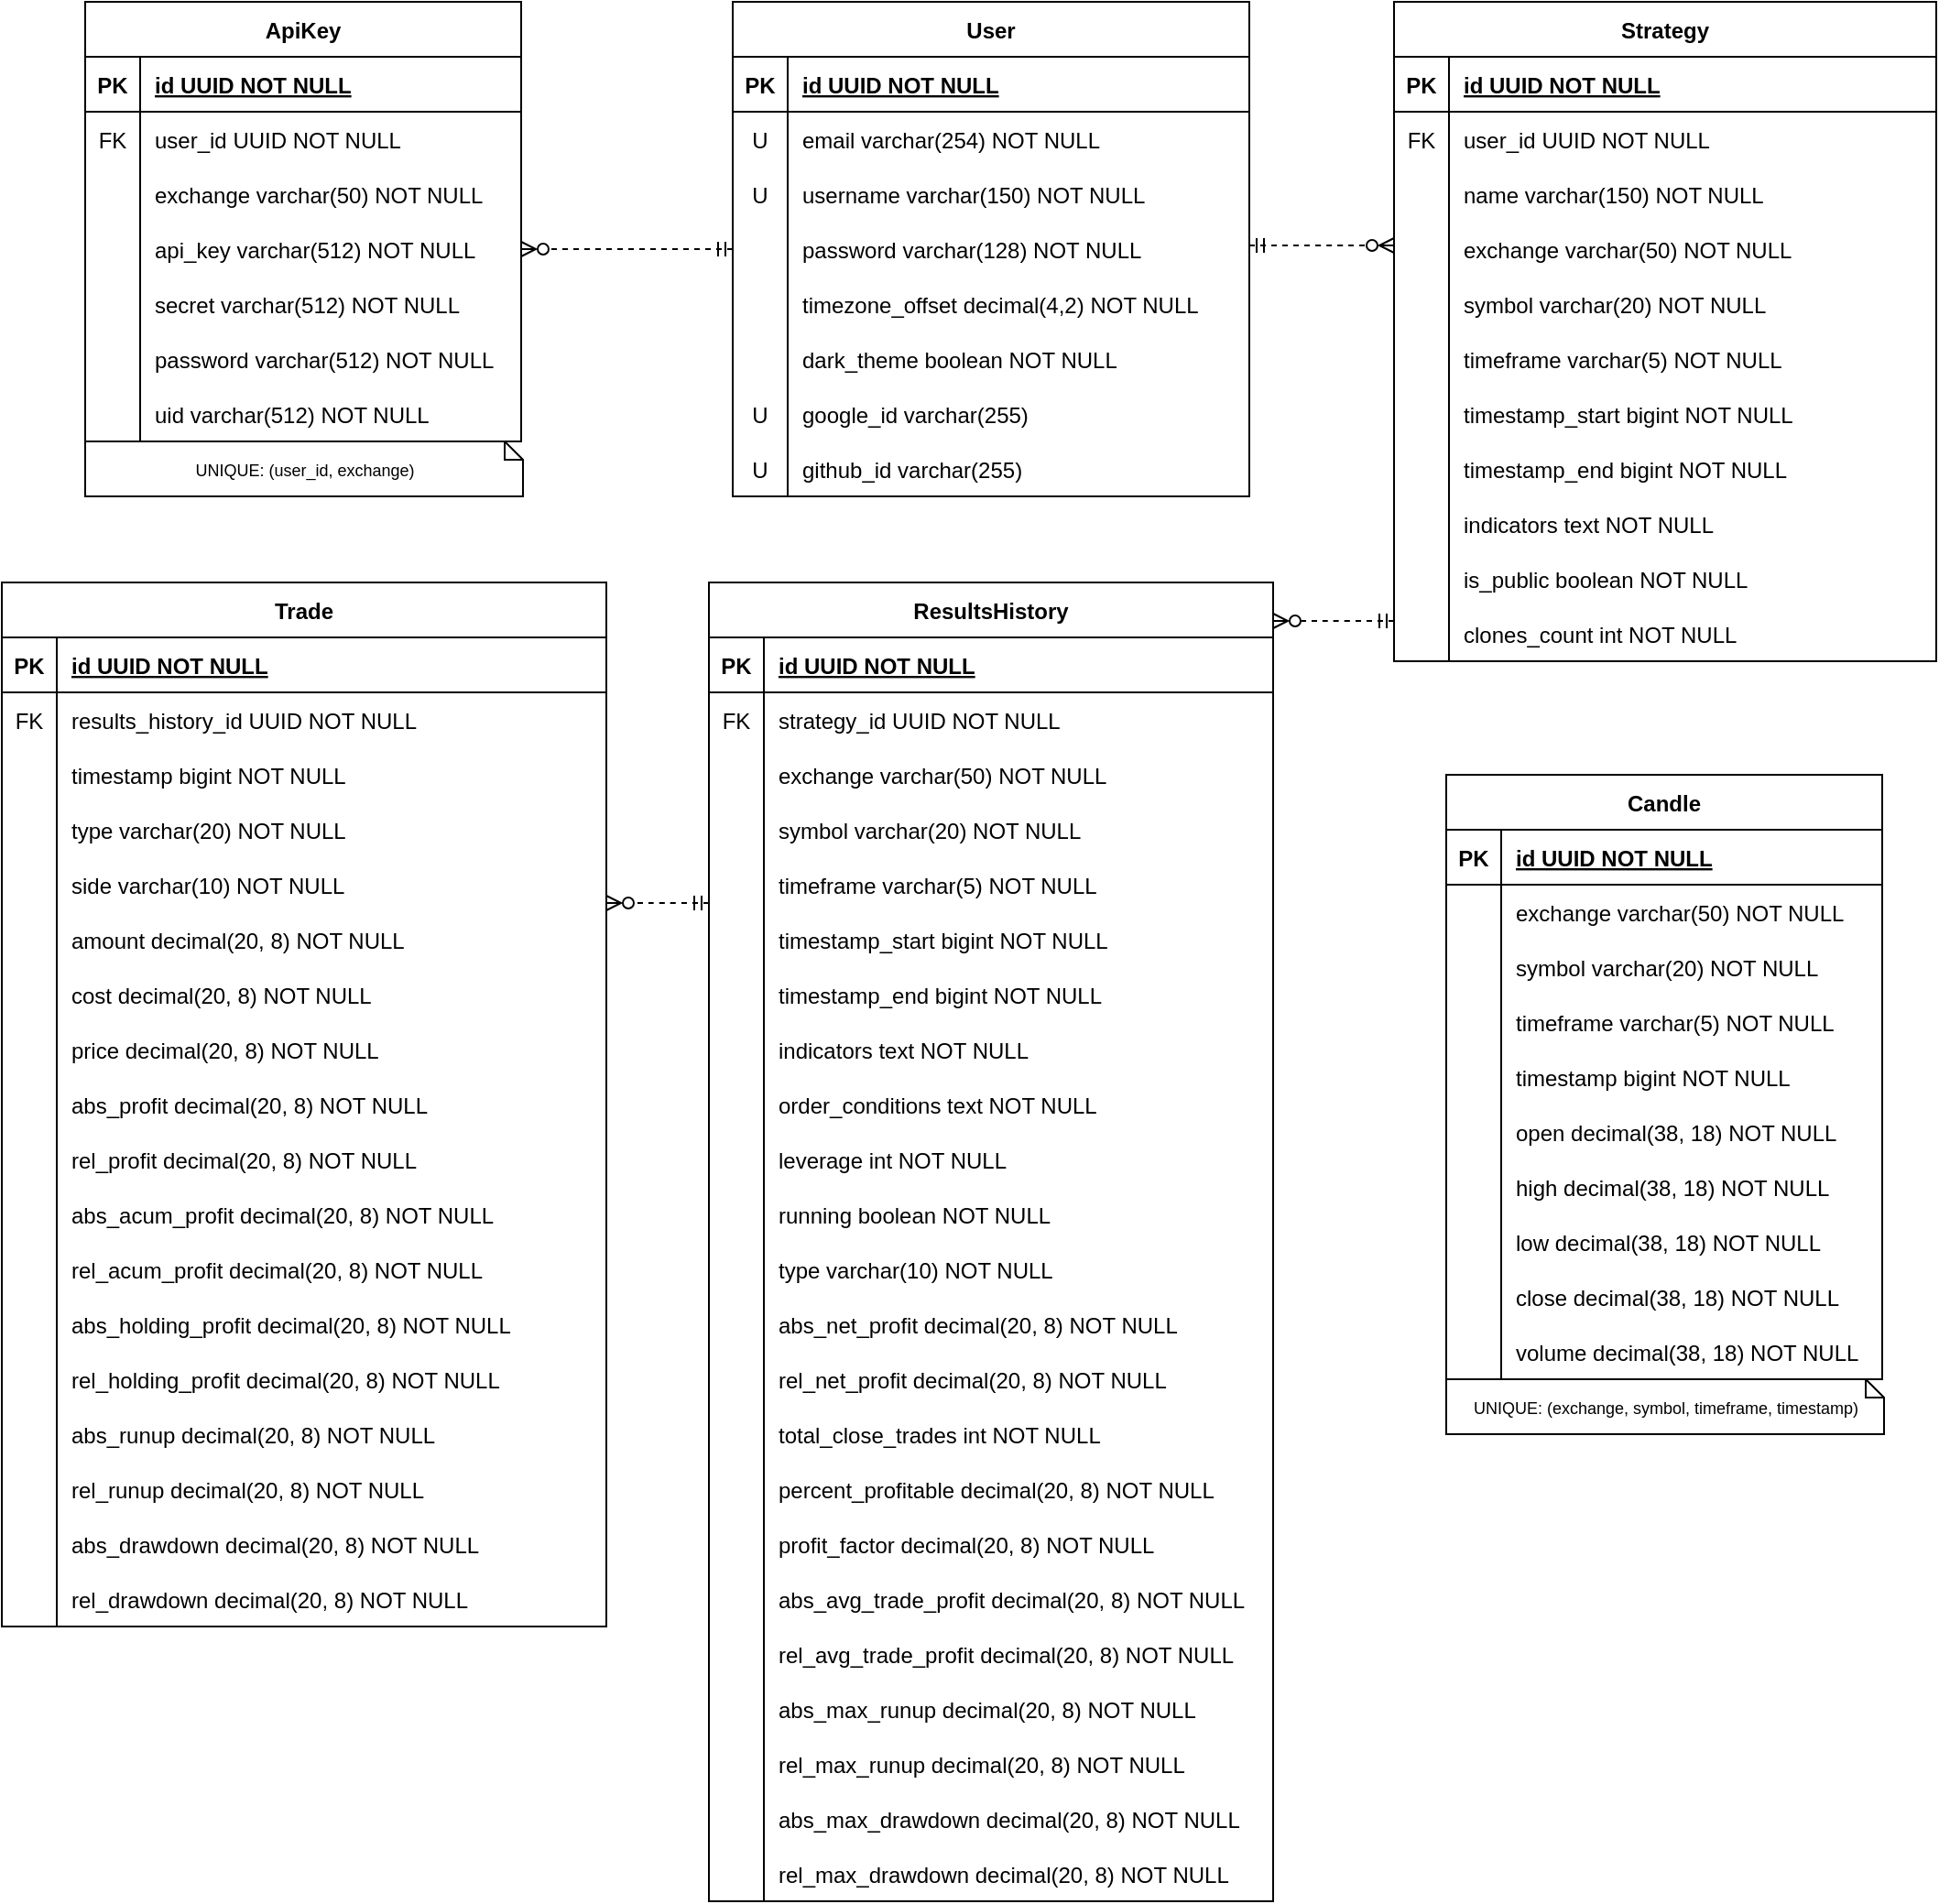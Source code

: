 <mxfile>
    <diagram id="R2lEEEUBdFMjLlhIrx00" name="Page-1">
        <mxGraphModel dx="484" dy="341" grid="1" gridSize="10" guides="1" tooltips="1" connect="1" arrows="1" fold="1" page="1" pageScale="1" pageWidth="1100" pageHeight="1100" math="0" shadow="0" extFonts="Permanent Marker^https://fonts.googleapis.com/css?family=Permanent+Marker">
            <root>
                <mxCell id="0"/>
                <mxCell id="1" parent="0"/>
                <mxCell id="hLT5bDJ6tKtmUfyDI_BV-1" value="" style="endArrow=ERzeroToMany;startArrow=ERmandOne;endFill=0;startFill=0;edgeStyle=orthogonalEdgeStyle;dashed=1;" parent="1" source="hLT5bDJ6tKtmUfyDI_BV-24" target="hLT5bDJ6tKtmUfyDI_BV-2" edge="1">
                    <mxGeometry width="100" height="100" relative="1" as="geometry">
                        <mxPoint x="540" y="684" as="sourcePoint"/>
                        <mxPoint x="640" y="584" as="targetPoint"/>
                        <Array as="points">
                            <mxPoint x="750" y="165"/>
                            <mxPoint x="750" y="165"/>
                        </Array>
                    </mxGeometry>
                </mxCell>
                <mxCell id="hLT5bDJ6tKtmUfyDI_BV-2" value="Strategy" style="shape=table;startSize=30;container=1;collapsible=1;childLayout=tableLayout;fixedRows=1;rowLines=0;fontStyle=1;align=center;resizeLast=1;" parent="1" vertex="1">
                    <mxGeometry x="782" y="32" width="296" height="360" as="geometry"/>
                </mxCell>
                <mxCell id="hLT5bDJ6tKtmUfyDI_BV-3" value="" style="shape=partialRectangle;collapsible=0;dropTarget=0;pointerEvents=0;fillColor=none;points=[[0,0.5],[1,0.5]];portConstraint=eastwest;top=0;left=0;right=0;bottom=1;" parent="hLT5bDJ6tKtmUfyDI_BV-2" vertex="1">
                    <mxGeometry y="30" width="296" height="30" as="geometry"/>
                </mxCell>
                <mxCell id="hLT5bDJ6tKtmUfyDI_BV-4" value="PK" style="shape=partialRectangle;overflow=hidden;connectable=0;fillColor=none;top=0;left=0;bottom=0;right=0;fontStyle=1;" parent="hLT5bDJ6tKtmUfyDI_BV-3" vertex="1">
                    <mxGeometry width="30" height="30" as="geometry">
                        <mxRectangle width="30" height="30" as="alternateBounds"/>
                    </mxGeometry>
                </mxCell>
                <mxCell id="hLT5bDJ6tKtmUfyDI_BV-5" value="id UUID NOT NULL " style="shape=partialRectangle;overflow=hidden;connectable=0;fillColor=none;top=0;left=0;bottom=0;right=0;align=left;spacingLeft=6;fontStyle=5;" parent="hLT5bDJ6tKtmUfyDI_BV-3" vertex="1">
                    <mxGeometry x="30" width="266" height="30" as="geometry">
                        <mxRectangle width="266" height="30" as="alternateBounds"/>
                    </mxGeometry>
                </mxCell>
                <mxCell id="hLT5bDJ6tKtmUfyDI_BV-6" value="" style="shape=partialRectangle;collapsible=0;dropTarget=0;pointerEvents=0;fillColor=none;points=[[0,0.5],[1,0.5]];portConstraint=eastwest;top=0;left=0;right=0;bottom=0;" parent="hLT5bDJ6tKtmUfyDI_BV-2" vertex="1">
                    <mxGeometry y="60" width="296" height="30" as="geometry"/>
                </mxCell>
                <mxCell id="hLT5bDJ6tKtmUfyDI_BV-7" value="FK" style="shape=partialRectangle;overflow=hidden;connectable=0;fillColor=none;top=0;left=0;bottom=0;right=0;" parent="hLT5bDJ6tKtmUfyDI_BV-6" vertex="1">
                    <mxGeometry width="30" height="30" as="geometry">
                        <mxRectangle width="30" height="30" as="alternateBounds"/>
                    </mxGeometry>
                </mxCell>
                <mxCell id="hLT5bDJ6tKtmUfyDI_BV-8" value="user_id UUID NOT NULL" style="shape=partialRectangle;overflow=hidden;connectable=0;fillColor=none;top=0;left=0;bottom=0;right=0;align=left;spacingLeft=6;" parent="hLT5bDJ6tKtmUfyDI_BV-6" vertex="1">
                    <mxGeometry x="30" width="266" height="30" as="geometry">
                        <mxRectangle width="266" height="30" as="alternateBounds"/>
                    </mxGeometry>
                </mxCell>
                <mxCell id="hLT5bDJ6tKtmUfyDI_BV-9" value="" style="shape=partialRectangle;collapsible=0;dropTarget=0;pointerEvents=0;fillColor=none;points=[[0,0.5],[1,0.5]];portConstraint=eastwest;top=0;left=0;right=0;bottom=0;" parent="hLT5bDJ6tKtmUfyDI_BV-2" vertex="1">
                    <mxGeometry y="90" width="296" height="30" as="geometry"/>
                </mxCell>
                <mxCell id="hLT5bDJ6tKtmUfyDI_BV-10" value="" style="shape=partialRectangle;overflow=hidden;connectable=0;fillColor=none;top=0;left=0;bottom=0;right=0;" parent="hLT5bDJ6tKtmUfyDI_BV-9" vertex="1">
                    <mxGeometry width="30" height="30" as="geometry">
                        <mxRectangle width="30" height="30" as="alternateBounds"/>
                    </mxGeometry>
                </mxCell>
                <mxCell id="hLT5bDJ6tKtmUfyDI_BV-11" value="name varchar(150) NOT NULL" style="shape=partialRectangle;overflow=hidden;connectable=0;fillColor=none;top=0;left=0;bottom=0;right=0;align=left;spacingLeft=6;" parent="hLT5bDJ6tKtmUfyDI_BV-9" vertex="1">
                    <mxGeometry x="30" width="266" height="30" as="geometry">
                        <mxRectangle width="266" height="30" as="alternateBounds"/>
                    </mxGeometry>
                </mxCell>
                <mxCell id="rV9edeHlQ-eKKoRKG6FG-31" style="shape=partialRectangle;collapsible=0;dropTarget=0;pointerEvents=0;fillColor=none;points=[[0,0.5],[1,0.5]];portConstraint=eastwest;top=0;left=0;right=0;bottom=0;" parent="hLT5bDJ6tKtmUfyDI_BV-2" vertex="1">
                    <mxGeometry y="120" width="296" height="30" as="geometry"/>
                </mxCell>
                <mxCell id="rV9edeHlQ-eKKoRKG6FG-32" style="shape=partialRectangle;overflow=hidden;connectable=0;fillColor=none;top=0;left=0;bottom=0;right=0;" parent="rV9edeHlQ-eKKoRKG6FG-31" vertex="1">
                    <mxGeometry width="30" height="30" as="geometry">
                        <mxRectangle width="30" height="30" as="alternateBounds"/>
                    </mxGeometry>
                </mxCell>
                <mxCell id="rV9edeHlQ-eKKoRKG6FG-33" value="exchange varchar(50) NOT NULL" style="shape=partialRectangle;overflow=hidden;connectable=0;fillColor=none;top=0;left=0;bottom=0;right=0;align=left;spacingLeft=6;" parent="rV9edeHlQ-eKKoRKG6FG-31" vertex="1">
                    <mxGeometry x="30" width="266" height="30" as="geometry">
                        <mxRectangle width="266" height="30" as="alternateBounds"/>
                    </mxGeometry>
                </mxCell>
                <mxCell id="hLT5bDJ6tKtmUfyDI_BV-15" style="shape=partialRectangle;collapsible=0;dropTarget=0;pointerEvents=0;fillColor=none;points=[[0,0.5],[1,0.5]];portConstraint=eastwest;top=0;left=0;right=0;bottom=0;" parent="hLT5bDJ6tKtmUfyDI_BV-2" vertex="1">
                    <mxGeometry y="150" width="296" height="30" as="geometry"/>
                </mxCell>
                <mxCell id="hLT5bDJ6tKtmUfyDI_BV-16" style="shape=partialRectangle;overflow=hidden;connectable=0;fillColor=none;top=0;left=0;bottom=0;right=0;" parent="hLT5bDJ6tKtmUfyDI_BV-15" vertex="1">
                    <mxGeometry width="30" height="30" as="geometry">
                        <mxRectangle width="30" height="30" as="alternateBounds"/>
                    </mxGeometry>
                </mxCell>
                <mxCell id="hLT5bDJ6tKtmUfyDI_BV-17" value="symbol varchar(20) NOT NULL" style="shape=partialRectangle;overflow=hidden;connectable=0;fillColor=none;top=0;left=0;bottom=0;right=0;align=left;spacingLeft=6;" parent="hLT5bDJ6tKtmUfyDI_BV-15" vertex="1">
                    <mxGeometry x="30" width="266" height="30" as="geometry">
                        <mxRectangle width="266" height="30" as="alternateBounds"/>
                    </mxGeometry>
                </mxCell>
                <mxCell id="rV9edeHlQ-eKKoRKG6FG-34" style="shape=partialRectangle;collapsible=0;dropTarget=0;pointerEvents=0;fillColor=none;points=[[0,0.5],[1,0.5]];portConstraint=eastwest;top=0;left=0;right=0;bottom=0;" parent="hLT5bDJ6tKtmUfyDI_BV-2" vertex="1">
                    <mxGeometry y="180" width="296" height="30" as="geometry"/>
                </mxCell>
                <mxCell id="rV9edeHlQ-eKKoRKG6FG-35" style="shape=partialRectangle;overflow=hidden;connectable=0;fillColor=none;top=0;left=0;bottom=0;right=0;" parent="rV9edeHlQ-eKKoRKG6FG-34" vertex="1">
                    <mxGeometry width="30" height="30" as="geometry">
                        <mxRectangle width="30" height="30" as="alternateBounds"/>
                    </mxGeometry>
                </mxCell>
                <mxCell id="rV9edeHlQ-eKKoRKG6FG-36" value="timeframe varchar(5) NOT NULL" style="shape=partialRectangle;overflow=hidden;connectable=0;fillColor=none;top=0;left=0;bottom=0;right=0;align=left;spacingLeft=6;" parent="rV9edeHlQ-eKKoRKG6FG-34" vertex="1">
                    <mxGeometry x="30" width="266" height="30" as="geometry">
                        <mxRectangle width="266" height="30" as="alternateBounds"/>
                    </mxGeometry>
                </mxCell>
                <mxCell id="83" style="shape=partialRectangle;collapsible=0;dropTarget=0;pointerEvents=0;fillColor=none;points=[[0,0.5],[1,0.5]];portConstraint=eastwest;top=0;left=0;right=0;bottom=0;" vertex="1" parent="hLT5bDJ6tKtmUfyDI_BV-2">
                    <mxGeometry y="210" width="296" height="30" as="geometry"/>
                </mxCell>
                <mxCell id="84" style="shape=partialRectangle;overflow=hidden;connectable=0;fillColor=none;top=0;left=0;bottom=0;right=0;" vertex="1" parent="83">
                    <mxGeometry width="30" height="30" as="geometry">
                        <mxRectangle width="30" height="30" as="alternateBounds"/>
                    </mxGeometry>
                </mxCell>
                <mxCell id="85" value="timestamp_start bigint NOT NULL" style="shape=partialRectangle;overflow=hidden;connectable=0;fillColor=none;top=0;left=0;bottom=0;right=0;align=left;spacingLeft=6;" vertex="1" parent="83">
                    <mxGeometry x="30" width="266" height="30" as="geometry">
                        <mxRectangle width="266" height="30" as="alternateBounds"/>
                    </mxGeometry>
                </mxCell>
                <mxCell id="86" style="shape=partialRectangle;collapsible=0;dropTarget=0;pointerEvents=0;fillColor=none;points=[[0,0.5],[1,0.5]];portConstraint=eastwest;top=0;left=0;right=0;bottom=0;" vertex="1" parent="hLT5bDJ6tKtmUfyDI_BV-2">
                    <mxGeometry y="240" width="296" height="30" as="geometry"/>
                </mxCell>
                <mxCell id="87" style="shape=partialRectangle;overflow=hidden;connectable=0;fillColor=none;top=0;left=0;bottom=0;right=0;" vertex="1" parent="86">
                    <mxGeometry width="30" height="30" as="geometry">
                        <mxRectangle width="30" height="30" as="alternateBounds"/>
                    </mxGeometry>
                </mxCell>
                <mxCell id="88" value="timestamp_end bigint NOT NULL" style="shape=partialRectangle;overflow=hidden;connectable=0;fillColor=none;top=0;left=0;bottom=0;right=0;align=left;spacingLeft=6;" vertex="1" parent="86">
                    <mxGeometry x="30" width="266" height="30" as="geometry">
                        <mxRectangle width="266" height="30" as="alternateBounds"/>
                    </mxGeometry>
                </mxCell>
                <mxCell id="hLT5bDJ6tKtmUfyDI_BV-18" value="" style="shape=partialRectangle;collapsible=0;dropTarget=0;pointerEvents=0;fillColor=none;points=[[0,0.5],[1,0.5]];portConstraint=eastwest;top=0;left=0;right=0;bottom=0;" parent="hLT5bDJ6tKtmUfyDI_BV-2" vertex="1">
                    <mxGeometry y="270" width="296" height="30" as="geometry"/>
                </mxCell>
                <mxCell id="hLT5bDJ6tKtmUfyDI_BV-19" value="" style="shape=partialRectangle;overflow=hidden;connectable=0;fillColor=none;top=0;left=0;bottom=0;right=0;" parent="hLT5bDJ6tKtmUfyDI_BV-18" vertex="1">
                    <mxGeometry width="30" height="30" as="geometry">
                        <mxRectangle width="30" height="30" as="alternateBounds"/>
                    </mxGeometry>
                </mxCell>
                <mxCell id="hLT5bDJ6tKtmUfyDI_BV-20" value="indicators text NOT NULL" style="shape=partialRectangle;overflow=hidden;connectable=0;fillColor=none;top=0;left=0;bottom=0;right=0;align=left;spacingLeft=6;" parent="hLT5bDJ6tKtmUfyDI_BV-18" vertex="1">
                    <mxGeometry x="30" width="266" height="30" as="geometry">
                        <mxRectangle width="266" height="30" as="alternateBounds"/>
                    </mxGeometry>
                </mxCell>
                <mxCell id="hLT5bDJ6tKtmUfyDI_BV-12" value="" style="shape=partialRectangle;collapsible=0;dropTarget=0;pointerEvents=0;fillColor=none;points=[[0,0.5],[1,0.5]];portConstraint=eastwest;top=0;left=0;right=0;bottom=0;" parent="hLT5bDJ6tKtmUfyDI_BV-2" vertex="1">
                    <mxGeometry y="300" width="296" height="30" as="geometry"/>
                </mxCell>
                <mxCell id="hLT5bDJ6tKtmUfyDI_BV-13" value="" style="shape=partialRectangle;overflow=hidden;connectable=0;fillColor=none;top=0;left=0;bottom=0;right=0;" parent="hLT5bDJ6tKtmUfyDI_BV-12" vertex="1">
                    <mxGeometry width="30" height="30" as="geometry">
                        <mxRectangle width="30" height="30" as="alternateBounds"/>
                    </mxGeometry>
                </mxCell>
                <mxCell id="hLT5bDJ6tKtmUfyDI_BV-14" value="is_public boolean NOT NULL" style="shape=partialRectangle;overflow=hidden;connectable=0;fillColor=none;top=0;left=0;bottom=0;right=0;align=left;spacingLeft=6;" parent="hLT5bDJ6tKtmUfyDI_BV-12" vertex="1">
                    <mxGeometry x="30" width="266" height="30" as="geometry">
                        <mxRectangle width="266" height="30" as="alternateBounds"/>
                    </mxGeometry>
                </mxCell>
                <mxCell id="P4Euq18O3MPdMDLASMBN-4" value="" style="shape=partialRectangle;collapsible=0;dropTarget=0;pointerEvents=0;fillColor=none;points=[[0,0.5],[1,0.5]];portConstraint=eastwest;top=0;left=0;right=0;bottom=0;" parent="hLT5bDJ6tKtmUfyDI_BV-2" vertex="1">
                    <mxGeometry y="330" width="296" height="30" as="geometry"/>
                </mxCell>
                <mxCell id="P4Euq18O3MPdMDLASMBN-5" value="" style="shape=partialRectangle;overflow=hidden;connectable=0;fillColor=none;top=0;left=0;bottom=0;right=0;" parent="P4Euq18O3MPdMDLASMBN-4" vertex="1">
                    <mxGeometry width="30" height="30" as="geometry">
                        <mxRectangle width="30" height="30" as="alternateBounds"/>
                    </mxGeometry>
                </mxCell>
                <mxCell id="P4Euq18O3MPdMDLASMBN-6" value="clones_count int NOT NULL" style="shape=partialRectangle;overflow=hidden;connectable=0;fillColor=none;top=0;left=0;bottom=0;right=0;align=left;spacingLeft=6;" parent="P4Euq18O3MPdMDLASMBN-4" vertex="1">
                    <mxGeometry x="30" width="266" height="30" as="geometry">
                        <mxRectangle width="266" height="30" as="alternateBounds"/>
                    </mxGeometry>
                </mxCell>
                <mxCell id="hLT5bDJ6tKtmUfyDI_BV-24" value="User" style="shape=table;startSize=30;container=1;collapsible=1;childLayout=tableLayout;fixedRows=1;rowLines=0;fontStyle=1;align=center;resizeLast=1;" parent="1" vertex="1">
                    <mxGeometry x="421" y="32" width="282" height="270" as="geometry"/>
                </mxCell>
                <mxCell id="hLT5bDJ6tKtmUfyDI_BV-25" value="" style="shape=partialRectangle;collapsible=0;dropTarget=0;pointerEvents=0;fillColor=none;points=[[0,0.5],[1,0.5]];portConstraint=eastwest;top=0;left=0;right=0;bottom=1;" parent="hLT5bDJ6tKtmUfyDI_BV-24" vertex="1">
                    <mxGeometry y="30" width="282" height="30" as="geometry"/>
                </mxCell>
                <mxCell id="hLT5bDJ6tKtmUfyDI_BV-26" value="PK" style="shape=partialRectangle;overflow=hidden;connectable=0;fillColor=none;top=0;left=0;bottom=0;right=0;fontStyle=1;" parent="hLT5bDJ6tKtmUfyDI_BV-25" vertex="1">
                    <mxGeometry width="30" height="30" as="geometry">
                        <mxRectangle width="30" height="30" as="alternateBounds"/>
                    </mxGeometry>
                </mxCell>
                <mxCell id="hLT5bDJ6tKtmUfyDI_BV-27" value="id UUID NOT NULL " style="shape=partialRectangle;overflow=hidden;connectable=0;fillColor=none;top=0;left=0;bottom=0;right=0;align=left;spacingLeft=6;fontStyle=5;" parent="hLT5bDJ6tKtmUfyDI_BV-25" vertex="1">
                    <mxGeometry x="30" width="252" height="30" as="geometry">
                        <mxRectangle width="252" height="30" as="alternateBounds"/>
                    </mxGeometry>
                </mxCell>
                <mxCell id="hLT5bDJ6tKtmUfyDI_BV-31" value="" style="shape=partialRectangle;collapsible=0;dropTarget=0;pointerEvents=0;fillColor=none;points=[[0,0.5],[1,0.5]];portConstraint=eastwest;top=0;left=0;right=0;bottom=0;" parent="hLT5bDJ6tKtmUfyDI_BV-24" vertex="1">
                    <mxGeometry y="60" width="282" height="30" as="geometry"/>
                </mxCell>
                <mxCell id="hLT5bDJ6tKtmUfyDI_BV-32" value="U" style="shape=partialRectangle;overflow=hidden;connectable=0;fillColor=none;top=0;left=0;bottom=0;right=0;" parent="hLT5bDJ6tKtmUfyDI_BV-31" vertex="1">
                    <mxGeometry width="30" height="30" as="geometry">
                        <mxRectangle width="30" height="30" as="alternateBounds"/>
                    </mxGeometry>
                </mxCell>
                <mxCell id="hLT5bDJ6tKtmUfyDI_BV-33" value="email varchar(254) NOT NULL" style="shape=partialRectangle;overflow=hidden;connectable=0;fillColor=none;top=0;left=0;bottom=0;right=0;align=left;spacingLeft=6;" parent="hLT5bDJ6tKtmUfyDI_BV-31" vertex="1">
                    <mxGeometry x="30" width="252" height="30" as="geometry">
                        <mxRectangle width="252" height="30" as="alternateBounds"/>
                    </mxGeometry>
                </mxCell>
                <mxCell id="hLT5bDJ6tKtmUfyDI_BV-28" value="" style="shape=partialRectangle;collapsible=0;dropTarget=0;pointerEvents=0;fillColor=none;points=[[0,0.5],[1,0.5]];portConstraint=eastwest;top=0;left=0;right=0;bottom=0;" parent="hLT5bDJ6tKtmUfyDI_BV-24" vertex="1">
                    <mxGeometry y="90" width="282" height="30" as="geometry"/>
                </mxCell>
                <mxCell id="hLT5bDJ6tKtmUfyDI_BV-29" value="U" style="shape=partialRectangle;overflow=hidden;connectable=0;fillColor=none;top=0;left=0;bottom=0;right=0;" parent="hLT5bDJ6tKtmUfyDI_BV-28" vertex="1">
                    <mxGeometry width="30" height="30" as="geometry">
                        <mxRectangle width="30" height="30" as="alternateBounds"/>
                    </mxGeometry>
                </mxCell>
                <mxCell id="hLT5bDJ6tKtmUfyDI_BV-30" value="username varchar(150) NOT NULL" style="shape=partialRectangle;overflow=hidden;connectable=0;fillColor=none;top=0;left=0;bottom=0;right=0;align=left;spacingLeft=6;" parent="hLT5bDJ6tKtmUfyDI_BV-28" vertex="1">
                    <mxGeometry x="30" width="252" height="30" as="geometry">
                        <mxRectangle width="252" height="30" as="alternateBounds"/>
                    </mxGeometry>
                </mxCell>
                <mxCell id="hLT5bDJ6tKtmUfyDI_BV-40" value="" style="shape=partialRectangle;collapsible=0;dropTarget=0;pointerEvents=0;fillColor=none;points=[[0,0.5],[1,0.5]];portConstraint=eastwest;top=0;left=0;right=0;bottom=0;" parent="hLT5bDJ6tKtmUfyDI_BV-24" vertex="1">
                    <mxGeometry y="120" width="282" height="30" as="geometry"/>
                </mxCell>
                <mxCell id="hLT5bDJ6tKtmUfyDI_BV-41" value="" style="shape=partialRectangle;overflow=hidden;connectable=0;fillColor=none;top=0;left=0;bottom=0;right=0;" parent="hLT5bDJ6tKtmUfyDI_BV-40" vertex="1">
                    <mxGeometry width="30" height="30" as="geometry">
                        <mxRectangle width="30" height="30" as="alternateBounds"/>
                    </mxGeometry>
                </mxCell>
                <mxCell id="hLT5bDJ6tKtmUfyDI_BV-42" value="password varchar(128) NOT NULL" style="shape=partialRectangle;overflow=hidden;connectable=0;fillColor=none;top=0;left=0;bottom=0;right=0;align=left;spacingLeft=6;" parent="hLT5bDJ6tKtmUfyDI_BV-40" vertex="1">
                    <mxGeometry x="30" width="252" height="30" as="geometry">
                        <mxRectangle width="252" height="30" as="alternateBounds"/>
                    </mxGeometry>
                </mxCell>
                <mxCell id="rV9edeHlQ-eKKoRKG6FG-37" value="" style="shape=partialRectangle;collapsible=0;dropTarget=0;pointerEvents=0;fillColor=none;points=[[0,0.5],[1,0.5]];portConstraint=eastwest;top=0;left=0;right=0;bottom=0;" parent="hLT5bDJ6tKtmUfyDI_BV-24" vertex="1">
                    <mxGeometry y="150" width="282" height="30" as="geometry"/>
                </mxCell>
                <mxCell id="rV9edeHlQ-eKKoRKG6FG-38" value="" style="shape=partialRectangle;overflow=hidden;connectable=0;fillColor=none;top=0;left=0;bottom=0;right=0;" parent="rV9edeHlQ-eKKoRKG6FG-37" vertex="1">
                    <mxGeometry width="30" height="30" as="geometry">
                        <mxRectangle width="30" height="30" as="alternateBounds"/>
                    </mxGeometry>
                </mxCell>
                <mxCell id="rV9edeHlQ-eKKoRKG6FG-39" value="timezone_offset decimal(4,2) NOT NULL" style="shape=partialRectangle;overflow=hidden;connectable=0;fillColor=none;top=0;left=0;bottom=0;right=0;align=left;spacingLeft=6;" parent="rV9edeHlQ-eKKoRKG6FG-37" vertex="1">
                    <mxGeometry x="30" width="252" height="30" as="geometry">
                        <mxRectangle width="252" height="30" as="alternateBounds"/>
                    </mxGeometry>
                </mxCell>
                <mxCell id="15" style="shape=partialRectangle;collapsible=0;dropTarget=0;pointerEvents=0;fillColor=none;points=[[0,0.5],[1,0.5]];portConstraint=eastwest;top=0;left=0;right=0;bottom=0;" parent="hLT5bDJ6tKtmUfyDI_BV-24" vertex="1">
                    <mxGeometry y="180" width="282" height="30" as="geometry"/>
                </mxCell>
                <mxCell id="16" style="shape=partialRectangle;overflow=hidden;connectable=0;fillColor=none;top=0;left=0;bottom=0;right=0;" parent="15" vertex="1">
                    <mxGeometry width="30" height="30" as="geometry">
                        <mxRectangle width="30" height="30" as="alternateBounds"/>
                    </mxGeometry>
                </mxCell>
                <mxCell id="17" value="dark_theme boolean NOT NULL" style="shape=partialRectangle;overflow=hidden;connectable=0;fillColor=none;top=0;left=0;bottom=0;right=0;align=left;spacingLeft=6;" parent="15" vertex="1">
                    <mxGeometry x="30" width="252" height="30" as="geometry">
                        <mxRectangle width="252" height="30" as="alternateBounds"/>
                    </mxGeometry>
                </mxCell>
                <mxCell id="2" style="shape=partialRectangle;collapsible=0;dropTarget=0;pointerEvents=0;fillColor=none;points=[[0,0.5],[1,0.5]];portConstraint=eastwest;top=0;left=0;right=0;bottom=0;" parent="hLT5bDJ6tKtmUfyDI_BV-24" vertex="1">
                    <mxGeometry y="210" width="282" height="30" as="geometry"/>
                </mxCell>
                <mxCell id="3" value="U" style="shape=partialRectangle;overflow=hidden;connectable=0;fillColor=none;top=0;left=0;bottom=0;right=0;" parent="2" vertex="1">
                    <mxGeometry width="30" height="30" as="geometry">
                        <mxRectangle width="30" height="30" as="alternateBounds"/>
                    </mxGeometry>
                </mxCell>
                <mxCell id="4" value="google_id varchar(255)" style="shape=partialRectangle;overflow=hidden;connectable=0;fillColor=none;top=0;left=0;bottom=0;right=0;align=left;spacingLeft=6;" parent="2" vertex="1">
                    <mxGeometry x="30" width="252" height="30" as="geometry">
                        <mxRectangle width="252" height="30" as="alternateBounds"/>
                    </mxGeometry>
                </mxCell>
                <mxCell id="5" style="shape=partialRectangle;collapsible=0;dropTarget=0;pointerEvents=0;fillColor=none;points=[[0,0.5],[1,0.5]];portConstraint=eastwest;top=0;left=0;right=0;bottom=0;" parent="hLT5bDJ6tKtmUfyDI_BV-24" vertex="1">
                    <mxGeometry y="240" width="282" height="30" as="geometry"/>
                </mxCell>
                <mxCell id="6" value="U" style="shape=partialRectangle;overflow=hidden;connectable=0;fillColor=none;top=0;left=0;bottom=0;right=0;" parent="5" vertex="1">
                    <mxGeometry width="30" height="30" as="geometry">
                        <mxRectangle width="30" height="30" as="alternateBounds"/>
                    </mxGeometry>
                </mxCell>
                <mxCell id="7" value="github_id varchar(255)" style="shape=partialRectangle;overflow=hidden;connectable=0;fillColor=none;top=0;left=0;bottom=0;right=0;align=left;spacingLeft=6;" parent="5" vertex="1">
                    <mxGeometry x="30" width="252" height="30" as="geometry">
                        <mxRectangle width="252" height="30" as="alternateBounds"/>
                    </mxGeometry>
                </mxCell>
                <mxCell id="hLT5bDJ6tKtmUfyDI_BV-43" value="ApiKey" style="shape=table;startSize=30;container=1;collapsible=1;childLayout=tableLayout;fixedRows=1;rowLines=0;fontStyle=1;align=center;resizeLast=1;" parent="1" vertex="1">
                    <mxGeometry x="67.5" y="32" width="238" height="240" as="geometry"/>
                </mxCell>
                <mxCell id="hLT5bDJ6tKtmUfyDI_BV-44" value="" style="shape=partialRectangle;collapsible=0;dropTarget=0;pointerEvents=0;fillColor=none;points=[[0,0.5],[1,0.5]];portConstraint=eastwest;top=0;left=0;right=0;bottom=1;" parent="hLT5bDJ6tKtmUfyDI_BV-43" vertex="1">
                    <mxGeometry y="30" width="238" height="30" as="geometry"/>
                </mxCell>
                <mxCell id="hLT5bDJ6tKtmUfyDI_BV-45" value="PK" style="shape=partialRectangle;overflow=hidden;connectable=0;fillColor=none;top=0;left=0;bottom=0;right=0;fontStyle=1;" parent="hLT5bDJ6tKtmUfyDI_BV-44" vertex="1">
                    <mxGeometry width="30" height="30" as="geometry">
                        <mxRectangle width="30" height="30" as="alternateBounds"/>
                    </mxGeometry>
                </mxCell>
                <mxCell id="hLT5bDJ6tKtmUfyDI_BV-46" value="id UUID NOT NULL " style="shape=partialRectangle;overflow=hidden;connectable=0;fillColor=none;top=0;left=0;bottom=0;right=0;align=left;spacingLeft=6;fontStyle=5;" parent="hLT5bDJ6tKtmUfyDI_BV-44" vertex="1">
                    <mxGeometry x="30" width="208" height="30" as="geometry">
                        <mxRectangle width="208" height="30" as="alternateBounds"/>
                    </mxGeometry>
                </mxCell>
                <mxCell id="hLT5bDJ6tKtmUfyDI_BV-47" value="" style="shape=partialRectangle;collapsible=0;dropTarget=0;pointerEvents=0;fillColor=none;points=[[0,0.5],[1,0.5]];portConstraint=eastwest;top=0;left=0;right=0;bottom=0;" parent="hLT5bDJ6tKtmUfyDI_BV-43" vertex="1">
                    <mxGeometry y="60" width="238" height="30" as="geometry"/>
                </mxCell>
                <mxCell id="hLT5bDJ6tKtmUfyDI_BV-48" value="FK" style="shape=partialRectangle;overflow=hidden;connectable=0;fillColor=none;top=0;left=0;bottom=0;right=0;" parent="hLT5bDJ6tKtmUfyDI_BV-47" vertex="1">
                    <mxGeometry width="30" height="30" as="geometry">
                        <mxRectangle width="30" height="30" as="alternateBounds"/>
                    </mxGeometry>
                </mxCell>
                <mxCell id="hLT5bDJ6tKtmUfyDI_BV-49" value="user_id UUID NOT NULL" style="shape=partialRectangle;overflow=hidden;connectable=0;fillColor=none;top=0;left=0;bottom=0;right=0;align=left;spacingLeft=6;" parent="hLT5bDJ6tKtmUfyDI_BV-47" vertex="1">
                    <mxGeometry x="30" width="208" height="30" as="geometry">
                        <mxRectangle width="208" height="30" as="alternateBounds"/>
                    </mxGeometry>
                </mxCell>
                <mxCell id="hLT5bDJ6tKtmUfyDI_BV-50" value="" style="shape=partialRectangle;collapsible=0;dropTarget=0;pointerEvents=0;fillColor=none;points=[[0,0.5],[1,0.5]];portConstraint=eastwest;top=0;left=0;right=0;bottom=0;" parent="hLT5bDJ6tKtmUfyDI_BV-43" vertex="1">
                    <mxGeometry y="90" width="238" height="30" as="geometry"/>
                </mxCell>
                <mxCell id="hLT5bDJ6tKtmUfyDI_BV-51" value="" style="shape=partialRectangle;overflow=hidden;connectable=0;fillColor=none;top=0;left=0;bottom=0;right=0;" parent="hLT5bDJ6tKtmUfyDI_BV-50" vertex="1">
                    <mxGeometry width="30" height="30" as="geometry">
                        <mxRectangle width="30" height="30" as="alternateBounds"/>
                    </mxGeometry>
                </mxCell>
                <mxCell id="hLT5bDJ6tKtmUfyDI_BV-52" value="exchange varchar(50) NOT NULL" style="shape=partialRectangle;overflow=hidden;connectable=0;fillColor=none;top=0;left=0;bottom=0;right=0;align=left;spacingLeft=6;" parent="hLT5bDJ6tKtmUfyDI_BV-50" vertex="1">
                    <mxGeometry x="30" width="208" height="30" as="geometry">
                        <mxRectangle width="208" height="30" as="alternateBounds"/>
                    </mxGeometry>
                </mxCell>
                <mxCell id="hLT5bDJ6tKtmUfyDI_BV-53" value="" style="shape=partialRectangle;collapsible=0;dropTarget=0;pointerEvents=0;fillColor=none;points=[[0,0.5],[1,0.5]];portConstraint=eastwest;top=0;left=0;right=0;bottom=0;" parent="hLT5bDJ6tKtmUfyDI_BV-43" vertex="1">
                    <mxGeometry y="120" width="238" height="30" as="geometry"/>
                </mxCell>
                <mxCell id="hLT5bDJ6tKtmUfyDI_BV-54" value="" style="shape=partialRectangle;overflow=hidden;connectable=0;fillColor=none;top=0;left=0;bottom=0;right=0;" parent="hLT5bDJ6tKtmUfyDI_BV-53" vertex="1">
                    <mxGeometry width="30" height="30" as="geometry">
                        <mxRectangle width="30" height="30" as="alternateBounds"/>
                    </mxGeometry>
                </mxCell>
                <mxCell id="hLT5bDJ6tKtmUfyDI_BV-55" value="api_key varchar(512) NOT NULL" style="shape=partialRectangle;overflow=hidden;connectable=0;fillColor=none;top=0;left=0;bottom=0;right=0;align=left;spacingLeft=6;" parent="hLT5bDJ6tKtmUfyDI_BV-53" vertex="1">
                    <mxGeometry x="30" width="208" height="30" as="geometry">
                        <mxRectangle width="208" height="30" as="alternateBounds"/>
                    </mxGeometry>
                </mxCell>
                <mxCell id="hLT5bDJ6tKtmUfyDI_BV-56" value="" style="shape=partialRectangle;collapsible=0;dropTarget=0;pointerEvents=0;fillColor=none;points=[[0,0.5],[1,0.5]];portConstraint=eastwest;top=0;left=0;right=0;bottom=0;" parent="hLT5bDJ6tKtmUfyDI_BV-43" vertex="1">
                    <mxGeometry y="150" width="238" height="30" as="geometry"/>
                </mxCell>
                <mxCell id="hLT5bDJ6tKtmUfyDI_BV-57" value="" style="shape=partialRectangle;overflow=hidden;connectable=0;fillColor=none;top=0;left=0;bottom=0;right=0;" parent="hLT5bDJ6tKtmUfyDI_BV-56" vertex="1">
                    <mxGeometry width="30" height="30" as="geometry">
                        <mxRectangle width="30" height="30" as="alternateBounds"/>
                    </mxGeometry>
                </mxCell>
                <mxCell id="hLT5bDJ6tKtmUfyDI_BV-58" value="secret varchar(512) NOT NULL" style="shape=partialRectangle;overflow=hidden;connectable=0;fillColor=none;top=0;left=0;bottom=0;right=0;align=left;spacingLeft=6;" parent="hLT5bDJ6tKtmUfyDI_BV-56" vertex="1">
                    <mxGeometry x="30" width="208" height="30" as="geometry">
                        <mxRectangle width="208" height="30" as="alternateBounds"/>
                    </mxGeometry>
                </mxCell>
                <mxCell id="hLT5bDJ6tKtmUfyDI_BV-59" value="" style="shape=partialRectangle;collapsible=0;dropTarget=0;pointerEvents=0;fillColor=none;points=[[0,0.5],[1,0.5]];portConstraint=eastwest;top=0;left=0;right=0;bottom=0;" parent="hLT5bDJ6tKtmUfyDI_BV-43" vertex="1">
                    <mxGeometry y="180" width="238" height="30" as="geometry"/>
                </mxCell>
                <mxCell id="hLT5bDJ6tKtmUfyDI_BV-60" value="" style="shape=partialRectangle;overflow=hidden;connectable=0;fillColor=none;top=0;left=0;bottom=0;right=0;" parent="hLT5bDJ6tKtmUfyDI_BV-59" vertex="1">
                    <mxGeometry width="30" height="30" as="geometry">
                        <mxRectangle width="30" height="30" as="alternateBounds"/>
                    </mxGeometry>
                </mxCell>
                <mxCell id="hLT5bDJ6tKtmUfyDI_BV-61" value="password varchar(512) NOT NULL" style="shape=partialRectangle;overflow=hidden;connectable=0;fillColor=none;top=0;left=0;bottom=0;right=0;align=left;spacingLeft=6;" parent="hLT5bDJ6tKtmUfyDI_BV-59" vertex="1">
                    <mxGeometry x="30" width="208" height="30" as="geometry">
                        <mxRectangle width="208" height="30" as="alternateBounds"/>
                    </mxGeometry>
                </mxCell>
                <mxCell id="hLT5bDJ6tKtmUfyDI_BV-62" value="" style="shape=partialRectangle;collapsible=0;dropTarget=0;pointerEvents=0;fillColor=none;points=[[0,0.5],[1,0.5]];portConstraint=eastwest;top=0;left=0;right=0;bottom=0;" parent="hLT5bDJ6tKtmUfyDI_BV-43" vertex="1">
                    <mxGeometry y="210" width="238" height="30" as="geometry"/>
                </mxCell>
                <mxCell id="hLT5bDJ6tKtmUfyDI_BV-63" value="" style="shape=partialRectangle;overflow=hidden;connectable=0;fillColor=none;top=0;left=0;bottom=0;right=0;" parent="hLT5bDJ6tKtmUfyDI_BV-62" vertex="1">
                    <mxGeometry width="30" height="30" as="geometry">
                        <mxRectangle width="30" height="30" as="alternateBounds"/>
                    </mxGeometry>
                </mxCell>
                <mxCell id="hLT5bDJ6tKtmUfyDI_BV-64" value="uid varchar(512) NOT NULL" style="shape=partialRectangle;overflow=hidden;connectable=0;fillColor=none;top=0;left=0;bottom=0;right=0;align=left;spacingLeft=6;" parent="hLT5bDJ6tKtmUfyDI_BV-62" vertex="1">
                    <mxGeometry x="30" width="208" height="30" as="geometry">
                        <mxRectangle width="208" height="30" as="alternateBounds"/>
                    </mxGeometry>
                </mxCell>
                <mxCell id="hLT5bDJ6tKtmUfyDI_BV-65" value="" style="endArrow=ERzeroToMany;startArrow=ERmandOne;endFill=0;startFill=0;dashed=1;edgeStyle=orthogonalEdgeStyle;" parent="1" source="hLT5bDJ6tKtmUfyDI_BV-24" target="hLT5bDJ6tKtmUfyDI_BV-43" edge="1">
                    <mxGeometry width="100" height="100" relative="1" as="geometry">
                        <mxPoint x="360" y="294" as="sourcePoint"/>
                        <mxPoint x="420" y="294" as="targetPoint"/>
                        <Array as="points">
                            <mxPoint x="370" y="167"/>
                            <mxPoint x="370" y="167"/>
                        </Array>
                    </mxGeometry>
                </mxCell>
                <mxCell id="hLT5bDJ6tKtmUfyDI_BV-66" value="Candle" style="shape=table;startSize=30;container=1;collapsible=1;childLayout=tableLayout;fixedRows=1;rowLines=0;fontStyle=1;align=center;resizeLast=1;" parent="1" vertex="1">
                    <mxGeometry x="810.5" y="454" width="238" height="330" as="geometry"/>
                </mxCell>
                <mxCell id="hLT5bDJ6tKtmUfyDI_BV-67" value="" style="shape=partialRectangle;collapsible=0;dropTarget=0;pointerEvents=0;fillColor=none;points=[[0,0.5],[1,0.5]];portConstraint=eastwest;top=0;left=0;right=0;bottom=1;" parent="hLT5bDJ6tKtmUfyDI_BV-66" vertex="1">
                    <mxGeometry y="30" width="238" height="30" as="geometry"/>
                </mxCell>
                <mxCell id="hLT5bDJ6tKtmUfyDI_BV-68" value="PK" style="shape=partialRectangle;overflow=hidden;connectable=0;fillColor=none;top=0;left=0;bottom=0;right=0;fontStyle=1;" parent="hLT5bDJ6tKtmUfyDI_BV-67" vertex="1">
                    <mxGeometry width="30" height="30" as="geometry">
                        <mxRectangle width="30" height="30" as="alternateBounds"/>
                    </mxGeometry>
                </mxCell>
                <mxCell id="hLT5bDJ6tKtmUfyDI_BV-69" value="id UUID NOT NULL " style="shape=partialRectangle;overflow=hidden;connectable=0;fillColor=none;top=0;left=0;bottom=0;right=0;align=left;spacingLeft=6;fontStyle=5;" parent="hLT5bDJ6tKtmUfyDI_BV-67" vertex="1">
                    <mxGeometry x="30" width="208" height="30" as="geometry">
                        <mxRectangle width="208" height="30" as="alternateBounds"/>
                    </mxGeometry>
                </mxCell>
                <mxCell id="hLT5bDJ6tKtmUfyDI_BV-70" value="" style="shape=partialRectangle;collapsible=0;dropTarget=0;pointerEvents=0;fillColor=none;points=[[0,0.5],[1,0.5]];portConstraint=eastwest;top=0;left=0;right=0;bottom=0;" parent="hLT5bDJ6tKtmUfyDI_BV-66" vertex="1">
                    <mxGeometry y="60" width="238" height="30" as="geometry"/>
                </mxCell>
                <mxCell id="hLT5bDJ6tKtmUfyDI_BV-71" value="" style="shape=partialRectangle;overflow=hidden;connectable=0;fillColor=none;top=0;left=0;bottom=0;right=0;" parent="hLT5bDJ6tKtmUfyDI_BV-70" vertex="1">
                    <mxGeometry width="30" height="30" as="geometry">
                        <mxRectangle width="30" height="30" as="alternateBounds"/>
                    </mxGeometry>
                </mxCell>
                <mxCell id="hLT5bDJ6tKtmUfyDI_BV-72" value="exchange varchar(50) NOT NULL" style="shape=partialRectangle;overflow=hidden;connectable=0;fillColor=none;top=0;left=0;bottom=0;right=0;align=left;spacingLeft=6;" parent="hLT5bDJ6tKtmUfyDI_BV-70" vertex="1">
                    <mxGeometry x="30" width="208" height="30" as="geometry">
                        <mxRectangle width="208" height="30" as="alternateBounds"/>
                    </mxGeometry>
                </mxCell>
                <mxCell id="hLT5bDJ6tKtmUfyDI_BV-73" value="" style="shape=partialRectangle;collapsible=0;dropTarget=0;pointerEvents=0;fillColor=none;points=[[0,0.5],[1,0.5]];portConstraint=eastwest;top=0;left=0;right=0;bottom=0;" parent="hLT5bDJ6tKtmUfyDI_BV-66" vertex="1">
                    <mxGeometry y="90" width="238" height="30" as="geometry"/>
                </mxCell>
                <mxCell id="hLT5bDJ6tKtmUfyDI_BV-74" value="" style="shape=partialRectangle;overflow=hidden;connectable=0;fillColor=none;top=0;left=0;bottom=0;right=0;" parent="hLT5bDJ6tKtmUfyDI_BV-73" vertex="1">
                    <mxGeometry width="30" height="30" as="geometry">
                        <mxRectangle width="30" height="30" as="alternateBounds"/>
                    </mxGeometry>
                </mxCell>
                <mxCell id="hLT5bDJ6tKtmUfyDI_BV-75" value="symbol varchar(20) NOT NULL" style="shape=partialRectangle;overflow=hidden;connectable=0;fillColor=none;top=0;left=0;bottom=0;right=0;align=left;spacingLeft=6;" parent="hLT5bDJ6tKtmUfyDI_BV-73" vertex="1">
                    <mxGeometry x="30" width="208" height="30" as="geometry">
                        <mxRectangle width="208" height="30" as="alternateBounds"/>
                    </mxGeometry>
                </mxCell>
                <mxCell id="hLT5bDJ6tKtmUfyDI_BV-76" value="" style="shape=partialRectangle;collapsible=0;dropTarget=0;pointerEvents=0;fillColor=none;points=[[0,0.5],[1,0.5]];portConstraint=eastwest;top=0;left=0;right=0;bottom=0;" parent="hLT5bDJ6tKtmUfyDI_BV-66" vertex="1">
                    <mxGeometry y="120" width="238" height="30" as="geometry"/>
                </mxCell>
                <mxCell id="hLT5bDJ6tKtmUfyDI_BV-77" value="" style="shape=partialRectangle;overflow=hidden;connectable=0;fillColor=none;top=0;left=0;bottom=0;right=0;" parent="hLT5bDJ6tKtmUfyDI_BV-76" vertex="1">
                    <mxGeometry width="30" height="30" as="geometry">
                        <mxRectangle width="30" height="30" as="alternateBounds"/>
                    </mxGeometry>
                </mxCell>
                <mxCell id="hLT5bDJ6tKtmUfyDI_BV-78" value="timeframe varchar(5) NOT NULL" style="shape=partialRectangle;overflow=hidden;connectable=0;fillColor=none;top=0;left=0;bottom=0;right=0;align=left;spacingLeft=6;" parent="hLT5bDJ6tKtmUfyDI_BV-76" vertex="1">
                    <mxGeometry x="30" width="208" height="30" as="geometry">
                        <mxRectangle width="208" height="30" as="alternateBounds"/>
                    </mxGeometry>
                </mxCell>
                <mxCell id="hLT5bDJ6tKtmUfyDI_BV-79" value="" style="shape=partialRectangle;collapsible=0;dropTarget=0;pointerEvents=0;fillColor=none;points=[[0,0.5],[1,0.5]];portConstraint=eastwest;top=0;left=0;right=0;bottom=0;" parent="hLT5bDJ6tKtmUfyDI_BV-66" vertex="1">
                    <mxGeometry y="150" width="238" height="30" as="geometry"/>
                </mxCell>
                <mxCell id="hLT5bDJ6tKtmUfyDI_BV-80" value="" style="shape=partialRectangle;overflow=hidden;connectable=0;fillColor=none;top=0;left=0;bottom=0;right=0;" parent="hLT5bDJ6tKtmUfyDI_BV-79" vertex="1">
                    <mxGeometry width="30" height="30" as="geometry">
                        <mxRectangle width="30" height="30" as="alternateBounds"/>
                    </mxGeometry>
                </mxCell>
                <mxCell id="hLT5bDJ6tKtmUfyDI_BV-81" value="timestamp bigint NOT NULL" style="shape=partialRectangle;overflow=hidden;connectable=0;fillColor=none;top=0;left=0;bottom=0;right=0;align=left;spacingLeft=6;" parent="hLT5bDJ6tKtmUfyDI_BV-79" vertex="1">
                    <mxGeometry x="30" width="208" height="30" as="geometry">
                        <mxRectangle width="208" height="30" as="alternateBounds"/>
                    </mxGeometry>
                </mxCell>
                <mxCell id="hLT5bDJ6tKtmUfyDI_BV-82" value="" style="shape=partialRectangle;collapsible=0;dropTarget=0;pointerEvents=0;fillColor=none;points=[[0,0.5],[1,0.5]];portConstraint=eastwest;top=0;left=0;right=0;bottom=0;" parent="hLT5bDJ6tKtmUfyDI_BV-66" vertex="1">
                    <mxGeometry y="180" width="238" height="30" as="geometry"/>
                </mxCell>
                <mxCell id="hLT5bDJ6tKtmUfyDI_BV-83" value="" style="shape=partialRectangle;overflow=hidden;connectable=0;fillColor=none;top=0;left=0;bottom=0;right=0;" parent="hLT5bDJ6tKtmUfyDI_BV-82" vertex="1">
                    <mxGeometry width="30" height="30" as="geometry">
                        <mxRectangle width="30" height="30" as="alternateBounds"/>
                    </mxGeometry>
                </mxCell>
                <mxCell id="hLT5bDJ6tKtmUfyDI_BV-84" value="open decimal(38, 18) NOT NULL" style="shape=partialRectangle;overflow=hidden;connectable=0;fillColor=none;top=0;left=0;bottom=0;right=0;align=left;spacingLeft=6;" parent="hLT5bDJ6tKtmUfyDI_BV-82" vertex="1">
                    <mxGeometry x="30" width="208" height="30" as="geometry">
                        <mxRectangle width="208" height="30" as="alternateBounds"/>
                    </mxGeometry>
                </mxCell>
                <mxCell id="hLT5bDJ6tKtmUfyDI_BV-94" value="" style="shape=partialRectangle;collapsible=0;dropTarget=0;pointerEvents=0;fillColor=none;points=[[0,0.5],[1,0.5]];portConstraint=eastwest;top=0;left=0;right=0;bottom=0;" parent="hLT5bDJ6tKtmUfyDI_BV-66" vertex="1">
                    <mxGeometry y="210" width="238" height="30" as="geometry"/>
                </mxCell>
                <mxCell id="hLT5bDJ6tKtmUfyDI_BV-95" value="" style="shape=partialRectangle;overflow=hidden;connectable=0;fillColor=none;top=0;left=0;bottom=0;right=0;" parent="hLT5bDJ6tKtmUfyDI_BV-94" vertex="1">
                    <mxGeometry width="30" height="30" as="geometry">
                        <mxRectangle width="30" height="30" as="alternateBounds"/>
                    </mxGeometry>
                </mxCell>
                <mxCell id="hLT5bDJ6tKtmUfyDI_BV-96" value="high decimal(38, 18) NOT NULL" style="shape=partialRectangle;overflow=hidden;connectable=0;fillColor=none;top=0;left=0;bottom=0;right=0;align=left;spacingLeft=6;" parent="hLT5bDJ6tKtmUfyDI_BV-94" vertex="1">
                    <mxGeometry x="30" width="208" height="30" as="geometry">
                        <mxRectangle width="208" height="30" as="alternateBounds"/>
                    </mxGeometry>
                </mxCell>
                <mxCell id="hLT5bDJ6tKtmUfyDI_BV-91" value="" style="shape=partialRectangle;collapsible=0;dropTarget=0;pointerEvents=0;fillColor=none;points=[[0,0.5],[1,0.5]];portConstraint=eastwest;top=0;left=0;right=0;bottom=0;" parent="hLT5bDJ6tKtmUfyDI_BV-66" vertex="1">
                    <mxGeometry y="240" width="238" height="30" as="geometry"/>
                </mxCell>
                <mxCell id="hLT5bDJ6tKtmUfyDI_BV-92" value="" style="shape=partialRectangle;overflow=hidden;connectable=0;fillColor=none;top=0;left=0;bottom=0;right=0;" parent="hLT5bDJ6tKtmUfyDI_BV-91" vertex="1">
                    <mxGeometry width="30" height="30" as="geometry">
                        <mxRectangle width="30" height="30" as="alternateBounds"/>
                    </mxGeometry>
                </mxCell>
                <mxCell id="hLT5bDJ6tKtmUfyDI_BV-93" value="low decimal(38, 18) NOT NULL" style="shape=partialRectangle;overflow=hidden;connectable=0;fillColor=none;top=0;left=0;bottom=0;right=0;align=left;spacingLeft=6;" parent="hLT5bDJ6tKtmUfyDI_BV-91" vertex="1">
                    <mxGeometry x="30" width="208" height="30" as="geometry">
                        <mxRectangle width="208" height="30" as="alternateBounds"/>
                    </mxGeometry>
                </mxCell>
                <mxCell id="hLT5bDJ6tKtmUfyDI_BV-88" value="" style="shape=partialRectangle;collapsible=0;dropTarget=0;pointerEvents=0;fillColor=none;points=[[0,0.5],[1,0.5]];portConstraint=eastwest;top=0;left=0;right=0;bottom=0;" parent="hLT5bDJ6tKtmUfyDI_BV-66" vertex="1">
                    <mxGeometry y="270" width="238" height="30" as="geometry"/>
                </mxCell>
                <mxCell id="hLT5bDJ6tKtmUfyDI_BV-89" value="" style="shape=partialRectangle;overflow=hidden;connectable=0;fillColor=none;top=0;left=0;bottom=0;right=0;" parent="hLT5bDJ6tKtmUfyDI_BV-88" vertex="1">
                    <mxGeometry width="30" height="30" as="geometry">
                        <mxRectangle width="30" height="30" as="alternateBounds"/>
                    </mxGeometry>
                </mxCell>
                <mxCell id="hLT5bDJ6tKtmUfyDI_BV-90" value="close decimal(38, 18) NOT NULL" style="shape=partialRectangle;overflow=hidden;connectable=0;fillColor=none;top=0;left=0;bottom=0;right=0;align=left;spacingLeft=6;" parent="hLT5bDJ6tKtmUfyDI_BV-88" vertex="1">
                    <mxGeometry x="30" width="208" height="30" as="geometry">
                        <mxRectangle width="208" height="30" as="alternateBounds"/>
                    </mxGeometry>
                </mxCell>
                <mxCell id="hLT5bDJ6tKtmUfyDI_BV-85" value="" style="shape=partialRectangle;collapsible=0;dropTarget=0;pointerEvents=0;fillColor=none;points=[[0,0.5],[1,0.5]];portConstraint=eastwest;top=0;left=0;right=0;bottom=0;" parent="hLT5bDJ6tKtmUfyDI_BV-66" vertex="1">
                    <mxGeometry y="300" width="238" height="30" as="geometry"/>
                </mxCell>
                <mxCell id="hLT5bDJ6tKtmUfyDI_BV-86" value="" style="shape=partialRectangle;overflow=hidden;connectable=0;fillColor=none;top=0;left=0;bottom=0;right=0;" parent="hLT5bDJ6tKtmUfyDI_BV-85" vertex="1">
                    <mxGeometry width="30" height="30" as="geometry">
                        <mxRectangle width="30" height="30" as="alternateBounds"/>
                    </mxGeometry>
                </mxCell>
                <mxCell id="hLT5bDJ6tKtmUfyDI_BV-87" value="volume decimal(38, 18) NOT NULL" style="shape=partialRectangle;overflow=hidden;connectable=0;fillColor=none;top=0;left=0;bottom=0;right=0;align=left;spacingLeft=6;" parent="hLT5bDJ6tKtmUfyDI_BV-85" vertex="1">
                    <mxGeometry x="30" width="208" height="30" as="geometry">
                        <mxRectangle width="208" height="30" as="alternateBounds"/>
                    </mxGeometry>
                </mxCell>
                <mxCell id="hLT5bDJ6tKtmUfyDI_BV-97" value="ResultsHistory" style="shape=table;startSize=30;container=1;collapsible=1;childLayout=tableLayout;fixedRows=1;rowLines=0;fontStyle=1;align=center;resizeLast=1;" parent="1" vertex="1">
                    <mxGeometry x="408" y="349" width="308" height="720" as="geometry"/>
                </mxCell>
                <mxCell id="hLT5bDJ6tKtmUfyDI_BV-98" value="" style="shape=partialRectangle;collapsible=0;dropTarget=0;pointerEvents=0;fillColor=none;points=[[0,0.5],[1,0.5]];portConstraint=eastwest;top=0;left=0;right=0;bottom=1;" parent="hLT5bDJ6tKtmUfyDI_BV-97" vertex="1">
                    <mxGeometry y="30" width="308" height="30" as="geometry"/>
                </mxCell>
                <mxCell id="hLT5bDJ6tKtmUfyDI_BV-99" value="PK" style="shape=partialRectangle;overflow=hidden;connectable=0;fillColor=none;top=0;left=0;bottom=0;right=0;fontStyle=1;" parent="hLT5bDJ6tKtmUfyDI_BV-98" vertex="1">
                    <mxGeometry width="30" height="30" as="geometry">
                        <mxRectangle width="30" height="30" as="alternateBounds"/>
                    </mxGeometry>
                </mxCell>
                <mxCell id="hLT5bDJ6tKtmUfyDI_BV-100" value="id UUID NOT NULL " style="shape=partialRectangle;overflow=hidden;connectable=0;fillColor=none;top=0;left=0;bottom=0;right=0;align=left;spacingLeft=6;fontStyle=5;" parent="hLT5bDJ6tKtmUfyDI_BV-98" vertex="1">
                    <mxGeometry x="30" width="278" height="30" as="geometry">
                        <mxRectangle width="278" height="30" as="alternateBounds"/>
                    </mxGeometry>
                </mxCell>
                <mxCell id="hLT5bDJ6tKtmUfyDI_BV-104" value="" style="shape=partialRectangle;collapsible=0;dropTarget=0;pointerEvents=0;fillColor=none;points=[[0,0.5],[1,0.5]];portConstraint=eastwest;top=0;left=0;right=0;bottom=0;" parent="hLT5bDJ6tKtmUfyDI_BV-97" vertex="1">
                    <mxGeometry y="60" width="308" height="30" as="geometry"/>
                </mxCell>
                <mxCell id="hLT5bDJ6tKtmUfyDI_BV-105" value="FK" style="shape=partialRectangle;overflow=hidden;connectable=0;fillColor=none;top=0;left=0;bottom=0;right=0;" parent="hLT5bDJ6tKtmUfyDI_BV-104" vertex="1">
                    <mxGeometry width="30" height="30" as="geometry">
                        <mxRectangle width="30" height="30" as="alternateBounds"/>
                    </mxGeometry>
                </mxCell>
                <mxCell id="hLT5bDJ6tKtmUfyDI_BV-106" value="strategy_id UUID NOT NULL" style="shape=partialRectangle;overflow=hidden;connectable=0;fillColor=none;top=0;left=0;bottom=0;right=0;align=left;spacingLeft=6;" parent="hLT5bDJ6tKtmUfyDI_BV-104" vertex="1">
                    <mxGeometry x="30" width="278" height="30" as="geometry">
                        <mxRectangle width="278" height="30" as="alternateBounds"/>
                    </mxGeometry>
                </mxCell>
                <mxCell id="29" style="shape=partialRectangle;collapsible=0;dropTarget=0;pointerEvents=0;fillColor=none;points=[[0,0.5],[1,0.5]];portConstraint=eastwest;top=0;left=0;right=0;bottom=0;" vertex="1" parent="hLT5bDJ6tKtmUfyDI_BV-97">
                    <mxGeometry y="90" width="308" height="30" as="geometry"/>
                </mxCell>
                <mxCell id="30" style="shape=partialRectangle;overflow=hidden;connectable=0;fillColor=none;top=0;left=0;bottom=0;right=0;" vertex="1" parent="29">
                    <mxGeometry width="30" height="30" as="geometry">
                        <mxRectangle width="30" height="30" as="alternateBounds"/>
                    </mxGeometry>
                </mxCell>
                <mxCell id="31" value="exchange varchar(50) NOT NULL" style="shape=partialRectangle;overflow=hidden;connectable=0;fillColor=none;top=0;left=0;bottom=0;right=0;align=left;spacingLeft=6;" vertex="1" parent="29">
                    <mxGeometry x="30" width="278" height="30" as="geometry">
                        <mxRectangle width="278" height="30" as="alternateBounds"/>
                    </mxGeometry>
                </mxCell>
                <mxCell id="62" style="shape=partialRectangle;collapsible=0;dropTarget=0;pointerEvents=0;fillColor=none;points=[[0,0.5],[1,0.5]];portConstraint=eastwest;top=0;left=0;right=0;bottom=0;" vertex="1" parent="hLT5bDJ6tKtmUfyDI_BV-97">
                    <mxGeometry y="120" width="308" height="30" as="geometry"/>
                </mxCell>
                <mxCell id="63" style="shape=partialRectangle;overflow=hidden;connectable=0;fillColor=none;top=0;left=0;bottom=0;right=0;" vertex="1" parent="62">
                    <mxGeometry width="30" height="30" as="geometry">
                        <mxRectangle width="30" height="30" as="alternateBounds"/>
                    </mxGeometry>
                </mxCell>
                <mxCell id="64" value="symbol varchar(20) NOT NULL" style="shape=partialRectangle;overflow=hidden;connectable=0;fillColor=none;top=0;left=0;bottom=0;right=0;align=left;spacingLeft=6;" vertex="1" parent="62">
                    <mxGeometry x="30" width="278" height="30" as="geometry">
                        <mxRectangle width="278" height="30" as="alternateBounds"/>
                    </mxGeometry>
                </mxCell>
                <mxCell id="59" style="shape=partialRectangle;collapsible=0;dropTarget=0;pointerEvents=0;fillColor=none;points=[[0,0.5],[1,0.5]];portConstraint=eastwest;top=0;left=0;right=0;bottom=0;" vertex="1" parent="hLT5bDJ6tKtmUfyDI_BV-97">
                    <mxGeometry y="150" width="308" height="30" as="geometry"/>
                </mxCell>
                <mxCell id="60" style="shape=partialRectangle;overflow=hidden;connectable=0;fillColor=none;top=0;left=0;bottom=0;right=0;" vertex="1" parent="59">
                    <mxGeometry width="30" height="30" as="geometry">
                        <mxRectangle width="30" height="30" as="alternateBounds"/>
                    </mxGeometry>
                </mxCell>
                <mxCell id="61" value="timeframe varchar(5) NOT NULL" style="shape=partialRectangle;overflow=hidden;connectable=0;fillColor=none;top=0;left=0;bottom=0;right=0;align=left;spacingLeft=6;" vertex="1" parent="59">
                    <mxGeometry x="30" width="278" height="30" as="geometry">
                        <mxRectangle width="278" height="30" as="alternateBounds"/>
                    </mxGeometry>
                </mxCell>
                <mxCell id="hLT5bDJ6tKtmUfyDI_BV-113" style="shape=partialRectangle;collapsible=0;dropTarget=0;pointerEvents=0;fillColor=none;points=[[0,0.5],[1,0.5]];portConstraint=eastwest;top=0;left=0;right=0;bottom=0;" parent="hLT5bDJ6tKtmUfyDI_BV-97" vertex="1">
                    <mxGeometry y="180" width="308" height="30" as="geometry"/>
                </mxCell>
                <mxCell id="hLT5bDJ6tKtmUfyDI_BV-114" style="shape=partialRectangle;overflow=hidden;connectable=0;fillColor=none;top=0;left=0;bottom=0;right=0;" parent="hLT5bDJ6tKtmUfyDI_BV-113" vertex="1">
                    <mxGeometry width="30" height="30" as="geometry">
                        <mxRectangle width="30" height="30" as="alternateBounds"/>
                    </mxGeometry>
                </mxCell>
                <mxCell id="hLT5bDJ6tKtmUfyDI_BV-115" value="timestamp_start bigint NOT NULL" style="shape=partialRectangle;overflow=hidden;connectable=0;fillColor=none;top=0;left=0;bottom=0;right=0;align=left;spacingLeft=6;" parent="hLT5bDJ6tKtmUfyDI_BV-113" vertex="1">
                    <mxGeometry x="30" width="278" height="30" as="geometry">
                        <mxRectangle width="278" height="30" as="alternateBounds"/>
                    </mxGeometry>
                </mxCell>
                <mxCell id="hLT5bDJ6tKtmUfyDI_BV-116" style="shape=partialRectangle;collapsible=0;dropTarget=0;pointerEvents=0;fillColor=none;points=[[0,0.5],[1,0.5]];portConstraint=eastwest;top=0;left=0;right=0;bottom=0;" parent="hLT5bDJ6tKtmUfyDI_BV-97" vertex="1">
                    <mxGeometry y="210" width="308" height="30" as="geometry"/>
                </mxCell>
                <mxCell id="hLT5bDJ6tKtmUfyDI_BV-117" style="shape=partialRectangle;overflow=hidden;connectable=0;fillColor=none;top=0;left=0;bottom=0;right=0;" parent="hLT5bDJ6tKtmUfyDI_BV-116" vertex="1">
                    <mxGeometry width="30" height="30" as="geometry">
                        <mxRectangle width="30" height="30" as="alternateBounds"/>
                    </mxGeometry>
                </mxCell>
                <mxCell id="hLT5bDJ6tKtmUfyDI_BV-118" value="timestamp_end bigint NOT NULL" style="shape=partialRectangle;overflow=hidden;connectable=0;fillColor=none;top=0;left=0;bottom=0;right=0;align=left;spacingLeft=6;" parent="hLT5bDJ6tKtmUfyDI_BV-116" vertex="1">
                    <mxGeometry x="30" width="278" height="30" as="geometry">
                        <mxRectangle width="278" height="30" as="alternateBounds"/>
                    </mxGeometry>
                </mxCell>
                <mxCell id="56" style="shape=partialRectangle;collapsible=0;dropTarget=0;pointerEvents=0;fillColor=none;points=[[0,0.5],[1,0.5]];portConstraint=eastwest;top=0;left=0;right=0;bottom=0;" vertex="1" parent="hLT5bDJ6tKtmUfyDI_BV-97">
                    <mxGeometry y="240" width="308" height="30" as="geometry"/>
                </mxCell>
                <mxCell id="57" style="shape=partialRectangle;overflow=hidden;connectable=0;fillColor=none;top=0;left=0;bottom=0;right=0;" vertex="1" parent="56">
                    <mxGeometry width="30" height="30" as="geometry">
                        <mxRectangle width="30" height="30" as="alternateBounds"/>
                    </mxGeometry>
                </mxCell>
                <mxCell id="58" value="indicators text NOT NULL" style="shape=partialRectangle;overflow=hidden;connectable=0;fillColor=none;top=0;left=0;bottom=0;right=0;align=left;spacingLeft=6;" vertex="1" parent="56">
                    <mxGeometry x="30" width="278" height="30" as="geometry">
                        <mxRectangle width="278" height="30" as="alternateBounds"/>
                    </mxGeometry>
                </mxCell>
                <mxCell id="53" style="shape=partialRectangle;collapsible=0;dropTarget=0;pointerEvents=0;fillColor=none;points=[[0,0.5],[1,0.5]];portConstraint=eastwest;top=0;left=0;right=0;bottom=0;" vertex="1" parent="hLT5bDJ6tKtmUfyDI_BV-97">
                    <mxGeometry y="270" width="308" height="30" as="geometry"/>
                </mxCell>
                <mxCell id="54" style="shape=partialRectangle;overflow=hidden;connectable=0;fillColor=none;top=0;left=0;bottom=0;right=0;" vertex="1" parent="53">
                    <mxGeometry width="30" height="30" as="geometry">
                        <mxRectangle width="30" height="30" as="alternateBounds"/>
                    </mxGeometry>
                </mxCell>
                <mxCell id="55" value="order_conditions text NOT NULL" style="shape=partialRectangle;overflow=hidden;connectable=0;fillColor=none;top=0;left=0;bottom=0;right=0;align=left;spacingLeft=6;" vertex="1" parent="53">
                    <mxGeometry x="30" width="278" height="30" as="geometry">
                        <mxRectangle width="278" height="30" as="alternateBounds"/>
                    </mxGeometry>
                </mxCell>
                <mxCell id="50" style="shape=partialRectangle;collapsible=0;dropTarget=0;pointerEvents=0;fillColor=none;points=[[0,0.5],[1,0.5]];portConstraint=eastwest;top=0;left=0;right=0;bottom=0;" vertex="1" parent="hLT5bDJ6tKtmUfyDI_BV-97">
                    <mxGeometry y="300" width="308" height="30" as="geometry"/>
                </mxCell>
                <mxCell id="51" style="shape=partialRectangle;overflow=hidden;connectable=0;fillColor=none;top=0;left=0;bottom=0;right=0;" vertex="1" parent="50">
                    <mxGeometry width="30" height="30" as="geometry">
                        <mxRectangle width="30" height="30" as="alternateBounds"/>
                    </mxGeometry>
                </mxCell>
                <mxCell id="52" value="leverage int NOT NULL" style="shape=partialRectangle;overflow=hidden;connectable=0;fillColor=none;top=0;left=0;bottom=0;right=0;align=left;spacingLeft=6;" vertex="1" parent="50">
                    <mxGeometry x="30" width="278" height="30" as="geometry">
                        <mxRectangle width="278" height="30" as="alternateBounds"/>
                    </mxGeometry>
                </mxCell>
                <mxCell id="hLT5bDJ6tKtmUfyDI_BV-107" value="" style="shape=partialRectangle;collapsible=0;dropTarget=0;pointerEvents=0;fillColor=none;points=[[0,0.5],[1,0.5]];portConstraint=eastwest;top=0;left=0;right=0;bottom=0;" parent="hLT5bDJ6tKtmUfyDI_BV-97" vertex="1">
                    <mxGeometry y="330" width="308" height="30" as="geometry"/>
                </mxCell>
                <mxCell id="hLT5bDJ6tKtmUfyDI_BV-108" value="" style="shape=partialRectangle;overflow=hidden;connectable=0;fillColor=none;top=0;left=0;bottom=0;right=0;" parent="hLT5bDJ6tKtmUfyDI_BV-107" vertex="1">
                    <mxGeometry width="30" height="30" as="geometry">
                        <mxRectangle width="30" height="30" as="alternateBounds"/>
                    </mxGeometry>
                </mxCell>
                <mxCell id="hLT5bDJ6tKtmUfyDI_BV-109" value="running boolean NOT NULL" style="shape=partialRectangle;overflow=hidden;connectable=0;fillColor=none;top=0;left=0;bottom=0;right=0;align=left;spacingLeft=6;" parent="hLT5bDJ6tKtmUfyDI_BV-107" vertex="1">
                    <mxGeometry x="30" width="278" height="30" as="geometry">
                        <mxRectangle width="278" height="30" as="alternateBounds"/>
                    </mxGeometry>
                </mxCell>
                <mxCell id="hLT5bDJ6tKtmUfyDI_BV-110" style="shape=partialRectangle;collapsible=0;dropTarget=0;pointerEvents=0;fillColor=none;points=[[0,0.5],[1,0.5]];portConstraint=eastwest;top=0;left=0;right=0;bottom=0;" parent="hLT5bDJ6tKtmUfyDI_BV-97" vertex="1">
                    <mxGeometry y="360" width="308" height="30" as="geometry"/>
                </mxCell>
                <mxCell id="hLT5bDJ6tKtmUfyDI_BV-111" style="shape=partialRectangle;overflow=hidden;connectable=0;fillColor=none;top=0;left=0;bottom=0;right=0;" parent="hLT5bDJ6tKtmUfyDI_BV-110" vertex="1">
                    <mxGeometry width="30" height="30" as="geometry">
                        <mxRectangle width="30" height="30" as="alternateBounds"/>
                    </mxGeometry>
                </mxCell>
                <mxCell id="hLT5bDJ6tKtmUfyDI_BV-112" value="type varchar(10) NOT NULL" style="shape=partialRectangle;overflow=hidden;connectable=0;fillColor=none;top=0;left=0;bottom=0;right=0;align=left;spacingLeft=6;" parent="hLT5bDJ6tKtmUfyDI_BV-110" vertex="1">
                    <mxGeometry x="30" width="278" height="30" as="geometry">
                        <mxRectangle width="278" height="30" as="alternateBounds"/>
                    </mxGeometry>
                </mxCell>
                <mxCell id="P4Euq18O3MPdMDLASMBN-7" style="shape=partialRectangle;collapsible=0;dropTarget=0;pointerEvents=0;fillColor=none;points=[[0,0.5],[1,0.5]];portConstraint=eastwest;top=0;left=0;right=0;bottom=0;" parent="hLT5bDJ6tKtmUfyDI_BV-97" vertex="1">
                    <mxGeometry y="390" width="308" height="30" as="geometry"/>
                </mxCell>
                <mxCell id="P4Euq18O3MPdMDLASMBN-8" style="shape=partialRectangle;overflow=hidden;connectable=0;fillColor=none;top=0;left=0;bottom=0;right=0;" parent="P4Euq18O3MPdMDLASMBN-7" vertex="1">
                    <mxGeometry width="30" height="30" as="geometry">
                        <mxRectangle width="30" height="30" as="alternateBounds"/>
                    </mxGeometry>
                </mxCell>
                <mxCell id="P4Euq18O3MPdMDLASMBN-9" value="abs_net_profit decimal(20, 8) NOT NULL" style="shape=partialRectangle;overflow=hidden;connectable=0;fillColor=none;top=0;left=0;bottom=0;right=0;align=left;spacingLeft=6;" parent="P4Euq18O3MPdMDLASMBN-7" vertex="1">
                    <mxGeometry x="30" width="278" height="30" as="geometry">
                        <mxRectangle width="278" height="30" as="alternateBounds"/>
                    </mxGeometry>
                </mxCell>
                <mxCell id="P4Euq18O3MPdMDLASMBN-10" style="shape=partialRectangle;collapsible=0;dropTarget=0;pointerEvents=0;fillColor=none;points=[[0,0.5],[1,0.5]];portConstraint=eastwest;top=0;left=0;right=0;bottom=0;" parent="hLT5bDJ6tKtmUfyDI_BV-97" vertex="1">
                    <mxGeometry y="420" width="308" height="30" as="geometry"/>
                </mxCell>
                <mxCell id="P4Euq18O3MPdMDLASMBN-11" style="shape=partialRectangle;overflow=hidden;connectable=0;fillColor=none;top=0;left=0;bottom=0;right=0;" parent="P4Euq18O3MPdMDLASMBN-10" vertex="1">
                    <mxGeometry width="30" height="30" as="geometry">
                        <mxRectangle width="30" height="30" as="alternateBounds"/>
                    </mxGeometry>
                </mxCell>
                <mxCell id="P4Euq18O3MPdMDLASMBN-12" value="rel_net_profit decimal(20, 8) NOT NULL" style="shape=partialRectangle;overflow=hidden;connectable=0;fillColor=none;top=0;left=0;bottom=0;right=0;align=left;spacingLeft=6;" parent="P4Euq18O3MPdMDLASMBN-10" vertex="1">
                    <mxGeometry x="30" width="278" height="30" as="geometry">
                        <mxRectangle width="278" height="30" as="alternateBounds"/>
                    </mxGeometry>
                </mxCell>
                <mxCell id="P4Euq18O3MPdMDLASMBN-16" style="shape=partialRectangle;collapsible=0;dropTarget=0;pointerEvents=0;fillColor=none;points=[[0,0.5],[1,0.5]];portConstraint=eastwest;top=0;left=0;right=0;bottom=0;" parent="hLT5bDJ6tKtmUfyDI_BV-97" vertex="1">
                    <mxGeometry y="450" width="308" height="30" as="geometry"/>
                </mxCell>
                <mxCell id="P4Euq18O3MPdMDLASMBN-17" style="shape=partialRectangle;overflow=hidden;connectable=0;fillColor=none;top=0;left=0;bottom=0;right=0;" parent="P4Euq18O3MPdMDLASMBN-16" vertex="1">
                    <mxGeometry width="30" height="30" as="geometry">
                        <mxRectangle width="30" height="30" as="alternateBounds"/>
                    </mxGeometry>
                </mxCell>
                <mxCell id="P4Euq18O3MPdMDLASMBN-18" value="total_close_trades int NOT NULL" style="shape=partialRectangle;overflow=hidden;connectable=0;fillColor=none;top=0;left=0;bottom=0;right=0;align=left;spacingLeft=6;" parent="P4Euq18O3MPdMDLASMBN-16" vertex="1">
                    <mxGeometry x="30" width="278" height="30" as="geometry">
                        <mxRectangle width="278" height="30" as="alternateBounds"/>
                    </mxGeometry>
                </mxCell>
                <mxCell id="P4Euq18O3MPdMDLASMBN-13" style="shape=partialRectangle;collapsible=0;dropTarget=0;pointerEvents=0;fillColor=none;points=[[0,0.5],[1,0.5]];portConstraint=eastwest;top=0;left=0;right=0;bottom=0;" parent="hLT5bDJ6tKtmUfyDI_BV-97" vertex="1">
                    <mxGeometry y="480" width="308" height="30" as="geometry"/>
                </mxCell>
                <mxCell id="P4Euq18O3MPdMDLASMBN-14" style="shape=partialRectangle;overflow=hidden;connectable=0;fillColor=none;top=0;left=0;bottom=0;right=0;" parent="P4Euq18O3MPdMDLASMBN-13" vertex="1">
                    <mxGeometry width="30" height="30" as="geometry">
                        <mxRectangle width="30" height="30" as="alternateBounds"/>
                    </mxGeometry>
                </mxCell>
                <mxCell id="P4Euq18O3MPdMDLASMBN-15" value="percent_profitable decimal(20, 8) NOT NULL" style="shape=partialRectangle;overflow=hidden;connectable=0;fillColor=none;top=0;left=0;bottom=0;right=0;align=left;spacingLeft=6;" parent="P4Euq18O3MPdMDLASMBN-13" vertex="1">
                    <mxGeometry x="30" width="278" height="30" as="geometry">
                        <mxRectangle width="278" height="30" as="alternateBounds"/>
                    </mxGeometry>
                </mxCell>
                <mxCell id="rV9edeHlQ-eKKoRKG6FG-1" style="shape=partialRectangle;collapsible=0;dropTarget=0;pointerEvents=0;fillColor=none;points=[[0,0.5],[1,0.5]];portConstraint=eastwest;top=0;left=0;right=0;bottom=0;" parent="hLT5bDJ6tKtmUfyDI_BV-97" vertex="1">
                    <mxGeometry y="510" width="308" height="30" as="geometry"/>
                </mxCell>
                <mxCell id="rV9edeHlQ-eKKoRKG6FG-2" style="shape=partialRectangle;overflow=hidden;connectable=0;fillColor=none;top=0;left=0;bottom=0;right=0;" parent="rV9edeHlQ-eKKoRKG6FG-1" vertex="1">
                    <mxGeometry width="30" height="30" as="geometry">
                        <mxRectangle width="30" height="30" as="alternateBounds"/>
                    </mxGeometry>
                </mxCell>
                <mxCell id="rV9edeHlQ-eKKoRKG6FG-3" value="profit_factor decimal(20, 8) NOT NULL" style="shape=partialRectangle;overflow=hidden;connectable=0;fillColor=none;top=0;left=0;bottom=0;right=0;align=left;spacingLeft=6;" parent="rV9edeHlQ-eKKoRKG6FG-1" vertex="1">
                    <mxGeometry x="30" width="278" height="30" as="geometry">
                        <mxRectangle width="278" height="30" as="alternateBounds"/>
                    </mxGeometry>
                </mxCell>
                <mxCell id="rV9edeHlQ-eKKoRKG6FG-7" style="shape=partialRectangle;collapsible=0;dropTarget=0;pointerEvents=0;fillColor=none;points=[[0,0.5],[1,0.5]];portConstraint=eastwest;top=0;left=0;right=0;bottom=0;" parent="hLT5bDJ6tKtmUfyDI_BV-97" vertex="1">
                    <mxGeometry y="540" width="308" height="30" as="geometry"/>
                </mxCell>
                <mxCell id="rV9edeHlQ-eKKoRKG6FG-8" style="shape=partialRectangle;overflow=hidden;connectable=0;fillColor=none;top=0;left=0;bottom=0;right=0;" parent="rV9edeHlQ-eKKoRKG6FG-7" vertex="1">
                    <mxGeometry width="30" height="30" as="geometry">
                        <mxRectangle width="30" height="30" as="alternateBounds"/>
                    </mxGeometry>
                </mxCell>
                <mxCell id="rV9edeHlQ-eKKoRKG6FG-9" value="abs_avg_trade_profit decimal(20, 8) NOT NULL" style="shape=partialRectangle;overflow=hidden;connectable=0;fillColor=none;top=0;left=0;bottom=0;right=0;align=left;spacingLeft=6;" parent="rV9edeHlQ-eKKoRKG6FG-7" vertex="1">
                    <mxGeometry x="30" width="278" height="30" as="geometry">
                        <mxRectangle width="278" height="30" as="alternateBounds"/>
                    </mxGeometry>
                </mxCell>
                <mxCell id="rV9edeHlQ-eKKoRKG6FG-13" style="shape=partialRectangle;collapsible=0;dropTarget=0;pointerEvents=0;fillColor=none;points=[[0,0.5],[1,0.5]];portConstraint=eastwest;top=0;left=0;right=0;bottom=0;" parent="hLT5bDJ6tKtmUfyDI_BV-97" vertex="1">
                    <mxGeometry y="570" width="308" height="30" as="geometry"/>
                </mxCell>
                <mxCell id="rV9edeHlQ-eKKoRKG6FG-14" style="shape=partialRectangle;overflow=hidden;connectable=0;fillColor=none;top=0;left=0;bottom=0;right=0;" parent="rV9edeHlQ-eKKoRKG6FG-13" vertex="1">
                    <mxGeometry width="30" height="30" as="geometry">
                        <mxRectangle width="30" height="30" as="alternateBounds"/>
                    </mxGeometry>
                </mxCell>
                <mxCell id="rV9edeHlQ-eKKoRKG6FG-15" value="rel_avg_trade_profit decimal(20, 8) NOT NULL" style="shape=partialRectangle;overflow=hidden;connectable=0;fillColor=none;top=0;left=0;bottom=0;right=0;align=left;spacingLeft=6;" parent="rV9edeHlQ-eKKoRKG6FG-13" vertex="1">
                    <mxGeometry x="30" width="278" height="30" as="geometry">
                        <mxRectangle width="278" height="30" as="alternateBounds"/>
                    </mxGeometry>
                </mxCell>
                <mxCell id="rV9edeHlQ-eKKoRKG6FG-4" style="shape=partialRectangle;collapsible=0;dropTarget=0;pointerEvents=0;fillColor=none;points=[[0,0.5],[1,0.5]];portConstraint=eastwest;top=0;left=0;right=0;bottom=0;" parent="hLT5bDJ6tKtmUfyDI_BV-97" vertex="1">
                    <mxGeometry y="600" width="308" height="30" as="geometry"/>
                </mxCell>
                <mxCell id="rV9edeHlQ-eKKoRKG6FG-5" style="shape=partialRectangle;overflow=hidden;connectable=0;fillColor=none;top=0;left=0;bottom=0;right=0;" parent="rV9edeHlQ-eKKoRKG6FG-4" vertex="1">
                    <mxGeometry width="30" height="30" as="geometry">
                        <mxRectangle width="30" height="30" as="alternateBounds"/>
                    </mxGeometry>
                </mxCell>
                <mxCell id="rV9edeHlQ-eKKoRKG6FG-6" value="abs_max_runup decimal(20, 8) NOT NULL" style="shape=partialRectangle;overflow=hidden;connectable=0;fillColor=none;top=0;left=0;bottom=0;right=0;align=left;spacingLeft=6;" parent="rV9edeHlQ-eKKoRKG6FG-4" vertex="1">
                    <mxGeometry x="30" width="278" height="30" as="geometry">
                        <mxRectangle width="278" height="30" as="alternateBounds"/>
                    </mxGeometry>
                </mxCell>
                <mxCell id="rV9edeHlQ-eKKoRKG6FG-10" style="shape=partialRectangle;collapsible=0;dropTarget=0;pointerEvents=0;fillColor=none;points=[[0,0.5],[1,0.5]];portConstraint=eastwest;top=0;left=0;right=0;bottom=0;" parent="hLT5bDJ6tKtmUfyDI_BV-97" vertex="1">
                    <mxGeometry y="630" width="308" height="30" as="geometry"/>
                </mxCell>
                <mxCell id="rV9edeHlQ-eKKoRKG6FG-11" style="shape=partialRectangle;overflow=hidden;connectable=0;fillColor=none;top=0;left=0;bottom=0;right=0;" parent="rV9edeHlQ-eKKoRKG6FG-10" vertex="1">
                    <mxGeometry width="30" height="30" as="geometry">
                        <mxRectangle width="30" height="30" as="alternateBounds"/>
                    </mxGeometry>
                </mxCell>
                <mxCell id="rV9edeHlQ-eKKoRKG6FG-12" value="rel_max_runup decimal(20, 8) NOT NULL" style="shape=partialRectangle;overflow=hidden;connectable=0;fillColor=none;top=0;left=0;bottom=0;right=0;align=left;spacingLeft=6;" parent="rV9edeHlQ-eKKoRKG6FG-10" vertex="1">
                    <mxGeometry x="30" width="278" height="30" as="geometry">
                        <mxRectangle width="278" height="30" as="alternateBounds"/>
                    </mxGeometry>
                </mxCell>
                <mxCell id="rV9edeHlQ-eKKoRKG6FG-22" style="shape=partialRectangle;collapsible=0;dropTarget=0;pointerEvents=0;fillColor=none;points=[[0,0.5],[1,0.5]];portConstraint=eastwest;top=0;left=0;right=0;bottom=0;" parent="hLT5bDJ6tKtmUfyDI_BV-97" vertex="1">
                    <mxGeometry y="660" width="308" height="30" as="geometry"/>
                </mxCell>
                <mxCell id="rV9edeHlQ-eKKoRKG6FG-23" style="shape=partialRectangle;overflow=hidden;connectable=0;fillColor=none;top=0;left=0;bottom=0;right=0;" parent="rV9edeHlQ-eKKoRKG6FG-22" vertex="1">
                    <mxGeometry width="30" height="30" as="geometry">
                        <mxRectangle width="30" height="30" as="alternateBounds"/>
                    </mxGeometry>
                </mxCell>
                <mxCell id="rV9edeHlQ-eKKoRKG6FG-24" value="abs_max_drawdown decimal(20, 8) NOT NULL" style="shape=partialRectangle;overflow=hidden;connectable=0;fillColor=none;top=0;left=0;bottom=0;right=0;align=left;spacingLeft=6;" parent="rV9edeHlQ-eKKoRKG6FG-22" vertex="1">
                    <mxGeometry x="30" width="278" height="30" as="geometry">
                        <mxRectangle width="278" height="30" as="alternateBounds"/>
                    </mxGeometry>
                </mxCell>
                <mxCell id="rV9edeHlQ-eKKoRKG6FG-16" style="shape=partialRectangle;collapsible=0;dropTarget=0;pointerEvents=0;fillColor=none;points=[[0,0.5],[1,0.5]];portConstraint=eastwest;top=0;left=0;right=0;bottom=0;" parent="hLT5bDJ6tKtmUfyDI_BV-97" vertex="1">
                    <mxGeometry y="690" width="308" height="30" as="geometry"/>
                </mxCell>
                <mxCell id="rV9edeHlQ-eKKoRKG6FG-17" style="shape=partialRectangle;overflow=hidden;connectable=0;fillColor=none;top=0;left=0;bottom=0;right=0;" parent="rV9edeHlQ-eKKoRKG6FG-16" vertex="1">
                    <mxGeometry width="30" height="30" as="geometry">
                        <mxRectangle width="30" height="30" as="alternateBounds"/>
                    </mxGeometry>
                </mxCell>
                <mxCell id="rV9edeHlQ-eKKoRKG6FG-18" value="rel_max_drawdown decimal(20, 8) NOT NULL" style="shape=partialRectangle;overflow=hidden;connectable=0;fillColor=none;top=0;left=0;bottom=0;right=0;align=left;spacingLeft=6;" parent="rV9edeHlQ-eKKoRKG6FG-16" vertex="1">
                    <mxGeometry x="30" width="278" height="30" as="geometry">
                        <mxRectangle width="278" height="30" as="alternateBounds"/>
                    </mxGeometry>
                </mxCell>
                <mxCell id="hLT5bDJ6tKtmUfyDI_BV-120" value="" style="endArrow=ERzeroToMany;startArrow=ERmandOne;endFill=0;startFill=0;edgeStyle=orthogonalEdgeStyle;dashed=1;" parent="1" source="hLT5bDJ6tKtmUfyDI_BV-2" target="hLT5bDJ6tKtmUfyDI_BV-97" edge="1">
                    <mxGeometry width="100" height="100" relative="1" as="geometry">
                        <mxPoint x="715.0" y="474.0" as="sourcePoint"/>
                        <mxPoint x="777.5" y="429.0" as="targetPoint"/>
                        <Array as="points">
                            <mxPoint x="750" y="370"/>
                            <mxPoint x="750" y="370"/>
                        </Array>
                    </mxGeometry>
                </mxCell>
                <mxCell id="hLT5bDJ6tKtmUfyDI_BV-121" value="Trade" style="shape=table;startSize=30;container=1;collapsible=1;childLayout=tableLayout;fixedRows=1;rowLines=0;fontStyle=1;align=center;resizeLast=1;" parent="1" vertex="1">
                    <mxGeometry x="22" y="349" width="330" height="570" as="geometry"/>
                </mxCell>
                <mxCell id="hLT5bDJ6tKtmUfyDI_BV-122" value="" style="shape=partialRectangle;collapsible=0;dropTarget=0;pointerEvents=0;fillColor=none;points=[[0,0.5],[1,0.5]];portConstraint=eastwest;top=0;left=0;right=0;bottom=1;" parent="hLT5bDJ6tKtmUfyDI_BV-121" vertex="1">
                    <mxGeometry y="30" width="330" height="30" as="geometry"/>
                </mxCell>
                <mxCell id="hLT5bDJ6tKtmUfyDI_BV-123" value="PK" style="shape=partialRectangle;overflow=hidden;connectable=0;fillColor=none;top=0;left=0;bottom=0;right=0;fontStyle=1;" parent="hLT5bDJ6tKtmUfyDI_BV-122" vertex="1">
                    <mxGeometry width="30" height="30" as="geometry">
                        <mxRectangle width="30" height="30" as="alternateBounds"/>
                    </mxGeometry>
                </mxCell>
                <mxCell id="hLT5bDJ6tKtmUfyDI_BV-124" value="id UUID NOT NULL " style="shape=partialRectangle;overflow=hidden;connectable=0;fillColor=none;top=0;left=0;bottom=0;right=0;align=left;spacingLeft=6;fontStyle=5;" parent="hLT5bDJ6tKtmUfyDI_BV-122" vertex="1">
                    <mxGeometry x="30" width="300" height="30" as="geometry">
                        <mxRectangle width="300" height="30" as="alternateBounds"/>
                    </mxGeometry>
                </mxCell>
                <mxCell id="hLT5bDJ6tKtmUfyDI_BV-125" value="" style="shape=partialRectangle;collapsible=0;dropTarget=0;pointerEvents=0;fillColor=none;points=[[0,0.5],[1,0.5]];portConstraint=eastwest;top=0;left=0;right=0;bottom=0;" parent="hLT5bDJ6tKtmUfyDI_BV-121" vertex="1">
                    <mxGeometry y="60" width="330" height="30" as="geometry"/>
                </mxCell>
                <mxCell id="hLT5bDJ6tKtmUfyDI_BV-126" value="FK" style="shape=partialRectangle;overflow=hidden;connectable=0;fillColor=none;top=0;left=0;bottom=0;right=0;" parent="hLT5bDJ6tKtmUfyDI_BV-125" vertex="1">
                    <mxGeometry width="30" height="30" as="geometry">
                        <mxRectangle width="30" height="30" as="alternateBounds"/>
                    </mxGeometry>
                </mxCell>
                <mxCell id="hLT5bDJ6tKtmUfyDI_BV-127" value="results_history_id UUID NOT NULL" style="shape=partialRectangle;overflow=hidden;connectable=0;fillColor=none;top=0;left=0;bottom=0;right=0;align=left;spacingLeft=6;" parent="hLT5bDJ6tKtmUfyDI_BV-125" vertex="1">
                    <mxGeometry x="30" width="300" height="30" as="geometry">
                        <mxRectangle width="300" height="30" as="alternateBounds"/>
                    </mxGeometry>
                </mxCell>
                <mxCell id="hLT5bDJ6tKtmUfyDI_BV-128" value="" style="shape=partialRectangle;collapsible=0;dropTarget=0;pointerEvents=0;fillColor=none;points=[[0,0.5],[1,0.5]];portConstraint=eastwest;top=0;left=0;right=0;bottom=0;" parent="hLT5bDJ6tKtmUfyDI_BV-121" vertex="1">
                    <mxGeometry y="90" width="330" height="30" as="geometry"/>
                </mxCell>
                <mxCell id="hLT5bDJ6tKtmUfyDI_BV-129" value="" style="shape=partialRectangle;overflow=hidden;connectable=0;fillColor=none;top=0;left=0;bottom=0;right=0;" parent="hLT5bDJ6tKtmUfyDI_BV-128" vertex="1">
                    <mxGeometry width="30" height="30" as="geometry">
                        <mxRectangle width="30" height="30" as="alternateBounds"/>
                    </mxGeometry>
                </mxCell>
                <mxCell id="hLT5bDJ6tKtmUfyDI_BV-130" value="timestamp bigint NOT NULL" style="shape=partialRectangle;overflow=hidden;connectable=0;fillColor=none;top=0;left=0;bottom=0;right=0;align=left;spacingLeft=6;" parent="hLT5bDJ6tKtmUfyDI_BV-128" vertex="1">
                    <mxGeometry x="30" width="300" height="30" as="geometry">
                        <mxRectangle width="300" height="30" as="alternateBounds"/>
                    </mxGeometry>
                </mxCell>
                <mxCell id="hLT5bDJ6tKtmUfyDI_BV-131" value="" style="shape=partialRectangle;collapsible=0;dropTarget=0;pointerEvents=0;fillColor=none;points=[[0,0.5],[1,0.5]];portConstraint=eastwest;top=0;left=0;right=0;bottom=0;" parent="hLT5bDJ6tKtmUfyDI_BV-121" vertex="1">
                    <mxGeometry y="120" width="330" height="30" as="geometry"/>
                </mxCell>
                <mxCell id="hLT5bDJ6tKtmUfyDI_BV-132" value="" style="shape=partialRectangle;overflow=hidden;connectable=0;fillColor=none;top=0;left=0;bottom=0;right=0;" parent="hLT5bDJ6tKtmUfyDI_BV-131" vertex="1">
                    <mxGeometry width="30" height="30" as="geometry">
                        <mxRectangle width="30" height="30" as="alternateBounds"/>
                    </mxGeometry>
                </mxCell>
                <mxCell id="hLT5bDJ6tKtmUfyDI_BV-133" value="type varchar(20) NOT NULL" style="shape=partialRectangle;overflow=hidden;connectable=0;fillColor=none;top=0;left=0;bottom=0;right=0;align=left;spacingLeft=6;" parent="hLT5bDJ6tKtmUfyDI_BV-131" vertex="1">
                    <mxGeometry x="30" width="300" height="30" as="geometry">
                        <mxRectangle width="300" height="30" as="alternateBounds"/>
                    </mxGeometry>
                </mxCell>
                <mxCell id="hLT5bDJ6tKtmUfyDI_BV-134" value="" style="shape=partialRectangle;collapsible=0;dropTarget=0;pointerEvents=0;fillColor=none;points=[[0,0.5],[1,0.5]];portConstraint=eastwest;top=0;left=0;right=0;bottom=0;" parent="hLT5bDJ6tKtmUfyDI_BV-121" vertex="1">
                    <mxGeometry y="150" width="330" height="30" as="geometry"/>
                </mxCell>
                <mxCell id="hLT5bDJ6tKtmUfyDI_BV-135" value="" style="shape=partialRectangle;overflow=hidden;connectable=0;fillColor=none;top=0;left=0;bottom=0;right=0;" parent="hLT5bDJ6tKtmUfyDI_BV-134" vertex="1">
                    <mxGeometry width="30" height="30" as="geometry">
                        <mxRectangle width="30" height="30" as="alternateBounds"/>
                    </mxGeometry>
                </mxCell>
                <mxCell id="hLT5bDJ6tKtmUfyDI_BV-136" value="side varchar(10) NOT NULL" style="shape=partialRectangle;overflow=hidden;connectable=0;fillColor=none;top=0;left=0;bottom=0;right=0;align=left;spacingLeft=6;" parent="hLT5bDJ6tKtmUfyDI_BV-134" vertex="1">
                    <mxGeometry x="30" width="300" height="30" as="geometry">
                        <mxRectangle width="300" height="30" as="alternateBounds"/>
                    </mxGeometry>
                </mxCell>
                <mxCell id="hLT5bDJ6tKtmUfyDI_BV-137" value="" style="shape=partialRectangle;collapsible=0;dropTarget=0;pointerEvents=0;fillColor=none;points=[[0,0.5],[1,0.5]];portConstraint=eastwest;top=0;left=0;right=0;bottom=0;" parent="hLT5bDJ6tKtmUfyDI_BV-121" vertex="1">
                    <mxGeometry y="180" width="330" height="30" as="geometry"/>
                </mxCell>
                <mxCell id="hLT5bDJ6tKtmUfyDI_BV-138" value="" style="shape=partialRectangle;overflow=hidden;connectable=0;fillColor=none;top=0;left=0;bottom=0;right=0;" parent="hLT5bDJ6tKtmUfyDI_BV-137" vertex="1">
                    <mxGeometry width="30" height="30" as="geometry">
                        <mxRectangle width="30" height="30" as="alternateBounds"/>
                    </mxGeometry>
                </mxCell>
                <mxCell id="hLT5bDJ6tKtmUfyDI_BV-139" value="amount decimal(20, 8) NOT NULL" style="shape=partialRectangle;overflow=hidden;connectable=0;fillColor=none;top=0;left=0;bottom=0;right=0;align=left;spacingLeft=6;" parent="hLT5bDJ6tKtmUfyDI_BV-137" vertex="1">
                    <mxGeometry x="30" width="300" height="30" as="geometry">
                        <mxRectangle width="300" height="30" as="alternateBounds"/>
                    </mxGeometry>
                </mxCell>
                <mxCell id="hLT5bDJ6tKtmUfyDI_BV-140" value="" style="shape=partialRectangle;collapsible=0;dropTarget=0;pointerEvents=0;fillColor=none;points=[[0,0.5],[1,0.5]];portConstraint=eastwest;top=0;left=0;right=0;bottom=0;" parent="hLT5bDJ6tKtmUfyDI_BV-121" vertex="1">
                    <mxGeometry y="210" width="330" height="30" as="geometry"/>
                </mxCell>
                <mxCell id="hLT5bDJ6tKtmUfyDI_BV-141" value="" style="shape=partialRectangle;overflow=hidden;connectable=0;fillColor=none;top=0;left=0;bottom=0;right=0;" parent="hLT5bDJ6tKtmUfyDI_BV-140" vertex="1">
                    <mxGeometry width="30" height="30" as="geometry">
                        <mxRectangle width="30" height="30" as="alternateBounds"/>
                    </mxGeometry>
                </mxCell>
                <mxCell id="hLT5bDJ6tKtmUfyDI_BV-142" value="cost decimal(20, 8) NOT NULL" style="shape=partialRectangle;overflow=hidden;connectable=0;fillColor=none;top=0;left=0;bottom=0;right=0;align=left;spacingLeft=6;" parent="hLT5bDJ6tKtmUfyDI_BV-140" vertex="1">
                    <mxGeometry x="30" width="300" height="30" as="geometry">
                        <mxRectangle width="300" height="30" as="alternateBounds"/>
                    </mxGeometry>
                </mxCell>
                <mxCell id="hLT5bDJ6tKtmUfyDI_BV-143" value="" style="shape=partialRectangle;collapsible=0;dropTarget=0;pointerEvents=0;fillColor=none;points=[[0,0.5],[1,0.5]];portConstraint=eastwest;top=0;left=0;right=0;bottom=0;" parent="hLT5bDJ6tKtmUfyDI_BV-121" vertex="1">
                    <mxGeometry y="240" width="330" height="30" as="geometry"/>
                </mxCell>
                <mxCell id="hLT5bDJ6tKtmUfyDI_BV-144" value="" style="shape=partialRectangle;overflow=hidden;connectable=0;fillColor=none;top=0;left=0;bottom=0;right=0;" parent="hLT5bDJ6tKtmUfyDI_BV-143" vertex="1">
                    <mxGeometry width="30" height="30" as="geometry">
                        <mxRectangle width="30" height="30" as="alternateBounds"/>
                    </mxGeometry>
                </mxCell>
                <mxCell id="hLT5bDJ6tKtmUfyDI_BV-145" value="price decimal(20, 8) NOT NULL" style="shape=partialRectangle;overflow=hidden;connectable=0;fillColor=none;top=0;left=0;bottom=0;right=0;align=left;spacingLeft=6;" parent="hLT5bDJ6tKtmUfyDI_BV-143" vertex="1">
                    <mxGeometry x="30" width="300" height="30" as="geometry">
                        <mxRectangle width="300" height="30" as="alternateBounds"/>
                    </mxGeometry>
                </mxCell>
                <mxCell id="hLT5bDJ6tKtmUfyDI_BV-146" style="shape=partialRectangle;collapsible=0;dropTarget=0;pointerEvents=0;fillColor=none;points=[[0,0.5],[1,0.5]];portConstraint=eastwest;top=0;left=0;right=0;bottom=0;" parent="hLT5bDJ6tKtmUfyDI_BV-121" vertex="1">
                    <mxGeometry y="270" width="330" height="30" as="geometry"/>
                </mxCell>
                <mxCell id="hLT5bDJ6tKtmUfyDI_BV-147" style="shape=partialRectangle;overflow=hidden;connectable=0;fillColor=none;top=0;left=0;bottom=0;right=0;" parent="hLT5bDJ6tKtmUfyDI_BV-146" vertex="1">
                    <mxGeometry width="30" height="30" as="geometry">
                        <mxRectangle width="30" height="30" as="alternateBounds"/>
                    </mxGeometry>
                </mxCell>
                <mxCell id="hLT5bDJ6tKtmUfyDI_BV-148" value="abs_profit decimal(20, 8) NOT NULL" style="shape=partialRectangle;overflow=hidden;connectable=0;fillColor=none;top=0;left=0;bottom=0;right=0;align=left;spacingLeft=6;" parent="hLT5bDJ6tKtmUfyDI_BV-146" vertex="1">
                    <mxGeometry x="30" width="300" height="30" as="geometry">
                        <mxRectangle width="300" height="30" as="alternateBounds"/>
                    </mxGeometry>
                </mxCell>
                <mxCell id="hLT5bDJ6tKtmUfyDI_BV-149" style="shape=partialRectangle;collapsible=0;dropTarget=0;pointerEvents=0;fillColor=none;points=[[0,0.5],[1,0.5]];portConstraint=eastwest;top=0;left=0;right=0;bottom=0;" parent="hLT5bDJ6tKtmUfyDI_BV-121" vertex="1">
                    <mxGeometry y="300" width="330" height="30" as="geometry"/>
                </mxCell>
                <mxCell id="hLT5bDJ6tKtmUfyDI_BV-150" style="shape=partialRectangle;overflow=hidden;connectable=0;fillColor=none;top=0;left=0;bottom=0;right=0;" parent="hLT5bDJ6tKtmUfyDI_BV-149" vertex="1">
                    <mxGeometry width="30" height="30" as="geometry">
                        <mxRectangle width="30" height="30" as="alternateBounds"/>
                    </mxGeometry>
                </mxCell>
                <mxCell id="hLT5bDJ6tKtmUfyDI_BV-151" value="rel_profit decimal(20, 8) NOT NULL" style="shape=partialRectangle;overflow=hidden;connectable=0;fillColor=none;top=0;left=0;bottom=0;right=0;align=left;spacingLeft=6;" parent="hLT5bDJ6tKtmUfyDI_BV-149" vertex="1">
                    <mxGeometry x="30" width="300" height="30" as="geometry">
                        <mxRectangle width="300" height="30" as="alternateBounds"/>
                    </mxGeometry>
                </mxCell>
                <mxCell id="hLT5bDJ6tKtmUfyDI_BV-152" style="shape=partialRectangle;collapsible=0;dropTarget=0;pointerEvents=0;fillColor=none;points=[[0,0.5],[1,0.5]];portConstraint=eastwest;top=0;left=0;right=0;bottom=0;" parent="hLT5bDJ6tKtmUfyDI_BV-121" vertex="1">
                    <mxGeometry y="330" width="330" height="30" as="geometry"/>
                </mxCell>
                <mxCell id="hLT5bDJ6tKtmUfyDI_BV-153" style="shape=partialRectangle;overflow=hidden;connectable=0;fillColor=none;top=0;left=0;bottom=0;right=0;" parent="hLT5bDJ6tKtmUfyDI_BV-152" vertex="1">
                    <mxGeometry width="30" height="30" as="geometry">
                        <mxRectangle width="30" height="30" as="alternateBounds"/>
                    </mxGeometry>
                </mxCell>
                <mxCell id="hLT5bDJ6tKtmUfyDI_BV-154" value="abs_acum_profit decimal(20, 8) NOT NULL" style="shape=partialRectangle;overflow=hidden;connectable=0;fillColor=none;top=0;left=0;bottom=0;right=0;align=left;spacingLeft=6;" parent="hLT5bDJ6tKtmUfyDI_BV-152" vertex="1">
                    <mxGeometry x="30" width="300" height="30" as="geometry">
                        <mxRectangle width="300" height="30" as="alternateBounds"/>
                    </mxGeometry>
                </mxCell>
                <mxCell id="hLT5bDJ6tKtmUfyDI_BV-155" style="shape=partialRectangle;collapsible=0;dropTarget=0;pointerEvents=0;fillColor=none;points=[[0,0.5],[1,0.5]];portConstraint=eastwest;top=0;left=0;right=0;bottom=0;" parent="hLT5bDJ6tKtmUfyDI_BV-121" vertex="1">
                    <mxGeometry y="360" width="330" height="30" as="geometry"/>
                </mxCell>
                <mxCell id="hLT5bDJ6tKtmUfyDI_BV-156" style="shape=partialRectangle;overflow=hidden;connectable=0;fillColor=none;top=0;left=0;bottom=0;right=0;" parent="hLT5bDJ6tKtmUfyDI_BV-155" vertex="1">
                    <mxGeometry width="30" height="30" as="geometry">
                        <mxRectangle width="30" height="30" as="alternateBounds"/>
                    </mxGeometry>
                </mxCell>
                <mxCell id="hLT5bDJ6tKtmUfyDI_BV-157" value="rel_acum_profit decimal(20, 8) NOT NULL" style="shape=partialRectangle;overflow=hidden;connectable=0;fillColor=none;top=0;left=0;bottom=0;right=0;align=left;spacingLeft=6;" parent="hLT5bDJ6tKtmUfyDI_BV-155" vertex="1">
                    <mxGeometry x="30" width="300" height="30" as="geometry">
                        <mxRectangle width="300" height="30" as="alternateBounds"/>
                    </mxGeometry>
                </mxCell>
                <mxCell id="hLT5bDJ6tKtmUfyDI_BV-164" style="shape=partialRectangle;collapsible=0;dropTarget=0;pointerEvents=0;fillColor=none;points=[[0,0.5],[1,0.5]];portConstraint=eastwest;top=0;left=0;right=0;bottom=0;" parent="hLT5bDJ6tKtmUfyDI_BV-121" vertex="1">
                    <mxGeometry y="390" width="330" height="30" as="geometry"/>
                </mxCell>
                <mxCell id="hLT5bDJ6tKtmUfyDI_BV-165" style="shape=partialRectangle;overflow=hidden;connectable=0;fillColor=none;top=0;left=0;bottom=0;right=0;" parent="hLT5bDJ6tKtmUfyDI_BV-164" vertex="1">
                    <mxGeometry width="30" height="30" as="geometry">
                        <mxRectangle width="30" height="30" as="alternateBounds"/>
                    </mxGeometry>
                </mxCell>
                <mxCell id="hLT5bDJ6tKtmUfyDI_BV-166" value="abs_holding_profit decimal(20, 8) NOT NULL" style="shape=partialRectangle;overflow=hidden;connectable=0;fillColor=none;top=0;left=0;bottom=0;right=0;align=left;spacingLeft=6;" parent="hLT5bDJ6tKtmUfyDI_BV-164" vertex="1">
                    <mxGeometry x="30" width="300" height="30" as="geometry">
                        <mxRectangle width="300" height="30" as="alternateBounds"/>
                    </mxGeometry>
                </mxCell>
                <mxCell id="hLT5bDJ6tKtmUfyDI_BV-167" style="shape=partialRectangle;collapsible=0;dropTarget=0;pointerEvents=0;fillColor=none;points=[[0,0.5],[1,0.5]];portConstraint=eastwest;top=0;left=0;right=0;bottom=0;" parent="hLT5bDJ6tKtmUfyDI_BV-121" vertex="1">
                    <mxGeometry y="420" width="330" height="30" as="geometry"/>
                </mxCell>
                <mxCell id="hLT5bDJ6tKtmUfyDI_BV-168" style="shape=partialRectangle;overflow=hidden;connectable=0;fillColor=none;top=0;left=0;bottom=0;right=0;" parent="hLT5bDJ6tKtmUfyDI_BV-167" vertex="1">
                    <mxGeometry width="30" height="30" as="geometry">
                        <mxRectangle width="30" height="30" as="alternateBounds"/>
                    </mxGeometry>
                </mxCell>
                <mxCell id="hLT5bDJ6tKtmUfyDI_BV-169" value="rel_holding_profit decimal(20, 8) NOT NULL" style="shape=partialRectangle;overflow=hidden;connectable=0;fillColor=none;top=0;left=0;bottom=0;right=0;align=left;spacingLeft=6;" parent="hLT5bDJ6tKtmUfyDI_BV-167" vertex="1">
                    <mxGeometry x="30" width="300" height="30" as="geometry">
                        <mxRectangle width="300" height="30" as="alternateBounds"/>
                    </mxGeometry>
                </mxCell>
                <mxCell id="hLT5bDJ6tKtmUfyDI_BV-158" style="shape=partialRectangle;collapsible=0;dropTarget=0;pointerEvents=0;fillColor=none;points=[[0,0.5],[1,0.5]];portConstraint=eastwest;top=0;left=0;right=0;bottom=0;" parent="hLT5bDJ6tKtmUfyDI_BV-121" vertex="1">
                    <mxGeometry y="450" width="330" height="30" as="geometry"/>
                </mxCell>
                <mxCell id="hLT5bDJ6tKtmUfyDI_BV-159" style="shape=partialRectangle;overflow=hidden;connectable=0;fillColor=none;top=0;left=0;bottom=0;right=0;" parent="hLT5bDJ6tKtmUfyDI_BV-158" vertex="1">
                    <mxGeometry width="30" height="30" as="geometry">
                        <mxRectangle width="30" height="30" as="alternateBounds"/>
                    </mxGeometry>
                </mxCell>
                <mxCell id="hLT5bDJ6tKtmUfyDI_BV-160" value="abs_runup decimal(20, 8) NOT NULL" style="shape=partialRectangle;overflow=hidden;connectable=0;fillColor=none;top=0;left=0;bottom=0;right=0;align=left;spacingLeft=6;" parent="hLT5bDJ6tKtmUfyDI_BV-158" vertex="1">
                    <mxGeometry x="30" width="300" height="30" as="geometry">
                        <mxRectangle width="300" height="30" as="alternateBounds"/>
                    </mxGeometry>
                </mxCell>
                <mxCell id="hLT5bDJ6tKtmUfyDI_BV-161" style="shape=partialRectangle;collapsible=0;dropTarget=0;pointerEvents=0;fillColor=none;points=[[0,0.5],[1,0.5]];portConstraint=eastwest;top=0;left=0;right=0;bottom=0;" parent="hLT5bDJ6tKtmUfyDI_BV-121" vertex="1">
                    <mxGeometry y="480" width="330" height="30" as="geometry"/>
                </mxCell>
                <mxCell id="hLT5bDJ6tKtmUfyDI_BV-162" style="shape=partialRectangle;overflow=hidden;connectable=0;fillColor=none;top=0;left=0;bottom=0;right=0;" parent="hLT5bDJ6tKtmUfyDI_BV-161" vertex="1">
                    <mxGeometry width="30" height="30" as="geometry">
                        <mxRectangle width="30" height="30" as="alternateBounds"/>
                    </mxGeometry>
                </mxCell>
                <mxCell id="hLT5bDJ6tKtmUfyDI_BV-163" value="rel_runup decimal(20, 8) NOT NULL" style="shape=partialRectangle;overflow=hidden;connectable=0;fillColor=none;top=0;left=0;bottom=0;right=0;align=left;spacingLeft=6;" parent="hLT5bDJ6tKtmUfyDI_BV-161" vertex="1">
                    <mxGeometry x="30" width="300" height="30" as="geometry">
                        <mxRectangle width="300" height="30" as="alternateBounds"/>
                    </mxGeometry>
                </mxCell>
                <mxCell id="rV9edeHlQ-eKKoRKG6FG-25" style="shape=partialRectangle;collapsible=0;dropTarget=0;pointerEvents=0;fillColor=none;points=[[0,0.5],[1,0.5]];portConstraint=eastwest;top=0;left=0;right=0;bottom=0;" parent="hLT5bDJ6tKtmUfyDI_BV-121" vertex="1">
                    <mxGeometry y="510" width="330" height="30" as="geometry"/>
                </mxCell>
                <mxCell id="rV9edeHlQ-eKKoRKG6FG-26" style="shape=partialRectangle;overflow=hidden;connectable=0;fillColor=none;top=0;left=0;bottom=0;right=0;" parent="rV9edeHlQ-eKKoRKG6FG-25" vertex="1">
                    <mxGeometry width="30" height="30" as="geometry">
                        <mxRectangle width="30" height="30" as="alternateBounds"/>
                    </mxGeometry>
                </mxCell>
                <mxCell id="rV9edeHlQ-eKKoRKG6FG-27" value="abs_drawdown decimal(20, 8) NOT NULL" style="shape=partialRectangle;overflow=hidden;connectable=0;fillColor=none;top=0;left=0;bottom=0;right=0;align=left;spacingLeft=6;" parent="rV9edeHlQ-eKKoRKG6FG-25" vertex="1">
                    <mxGeometry x="30" width="300" height="30" as="geometry">
                        <mxRectangle width="300" height="30" as="alternateBounds"/>
                    </mxGeometry>
                </mxCell>
                <mxCell id="rV9edeHlQ-eKKoRKG6FG-28" style="shape=partialRectangle;collapsible=0;dropTarget=0;pointerEvents=0;fillColor=none;points=[[0,0.5],[1,0.5]];portConstraint=eastwest;top=0;left=0;right=0;bottom=0;" parent="hLT5bDJ6tKtmUfyDI_BV-121" vertex="1">
                    <mxGeometry y="540" width="330" height="30" as="geometry"/>
                </mxCell>
                <mxCell id="rV9edeHlQ-eKKoRKG6FG-29" style="shape=partialRectangle;overflow=hidden;connectable=0;fillColor=none;top=0;left=0;bottom=0;right=0;" parent="rV9edeHlQ-eKKoRKG6FG-28" vertex="1">
                    <mxGeometry width="30" height="30" as="geometry">
                        <mxRectangle width="30" height="30" as="alternateBounds"/>
                    </mxGeometry>
                </mxCell>
                <mxCell id="rV9edeHlQ-eKKoRKG6FG-30" value="rel_drawdown decimal(20, 8) NOT NULL" style="shape=partialRectangle;overflow=hidden;connectable=0;fillColor=none;top=0;left=0;bottom=0;right=0;align=left;spacingLeft=6;" parent="rV9edeHlQ-eKKoRKG6FG-28" vertex="1">
                    <mxGeometry x="30" width="300" height="30" as="geometry">
                        <mxRectangle width="300" height="30" as="alternateBounds"/>
                    </mxGeometry>
                </mxCell>
                <mxCell id="hLT5bDJ6tKtmUfyDI_BV-182" value="" style="endArrow=ERzeroToMany;startArrow=ERmandOne;endFill=0;startFill=0;edgeStyle=orthogonalEdgeStyle;dashed=1;" parent="1" source="hLT5bDJ6tKtmUfyDI_BV-97" target="hLT5bDJ6tKtmUfyDI_BV-121" edge="1">
                    <mxGeometry width="100" height="100" relative="1" as="geometry">
                        <mxPoint x="920" y="99" as="sourcePoint"/>
                        <mxPoint x="920" y="49" as="targetPoint"/>
                        <Array as="points">
                            <mxPoint x="382" y="524"/>
                            <mxPoint x="382" y="524"/>
                        </Array>
                    </mxGeometry>
                </mxCell>
                <mxCell id="Lvl1TqizvgqxNd8MSObq-1" value="&lt;font style=&quot;font-size: 9px;&quot;&gt;UNIQUE: (exchange, symbol, timeframe, timestamp)&lt;/font&gt;" style="shape=note;size=10;whiteSpace=wrap;html=1;" parent="1" vertex="1">
                    <mxGeometry x="810.5" y="784" width="239" height="30" as="geometry"/>
                </mxCell>
                <mxCell id="14" value="&lt;font style=&quot;font-size: 9px;&quot;&gt;UNIQUE: (user_id, exchange)&lt;/font&gt;" style="shape=note;size=10;whiteSpace=wrap;html=1;" parent="1" vertex="1">
                    <mxGeometry x="67.5" y="272" width="239" height="30" as="geometry"/>
                </mxCell>
            </root>
        </mxGraphModel>
    </diagram>
</mxfile>